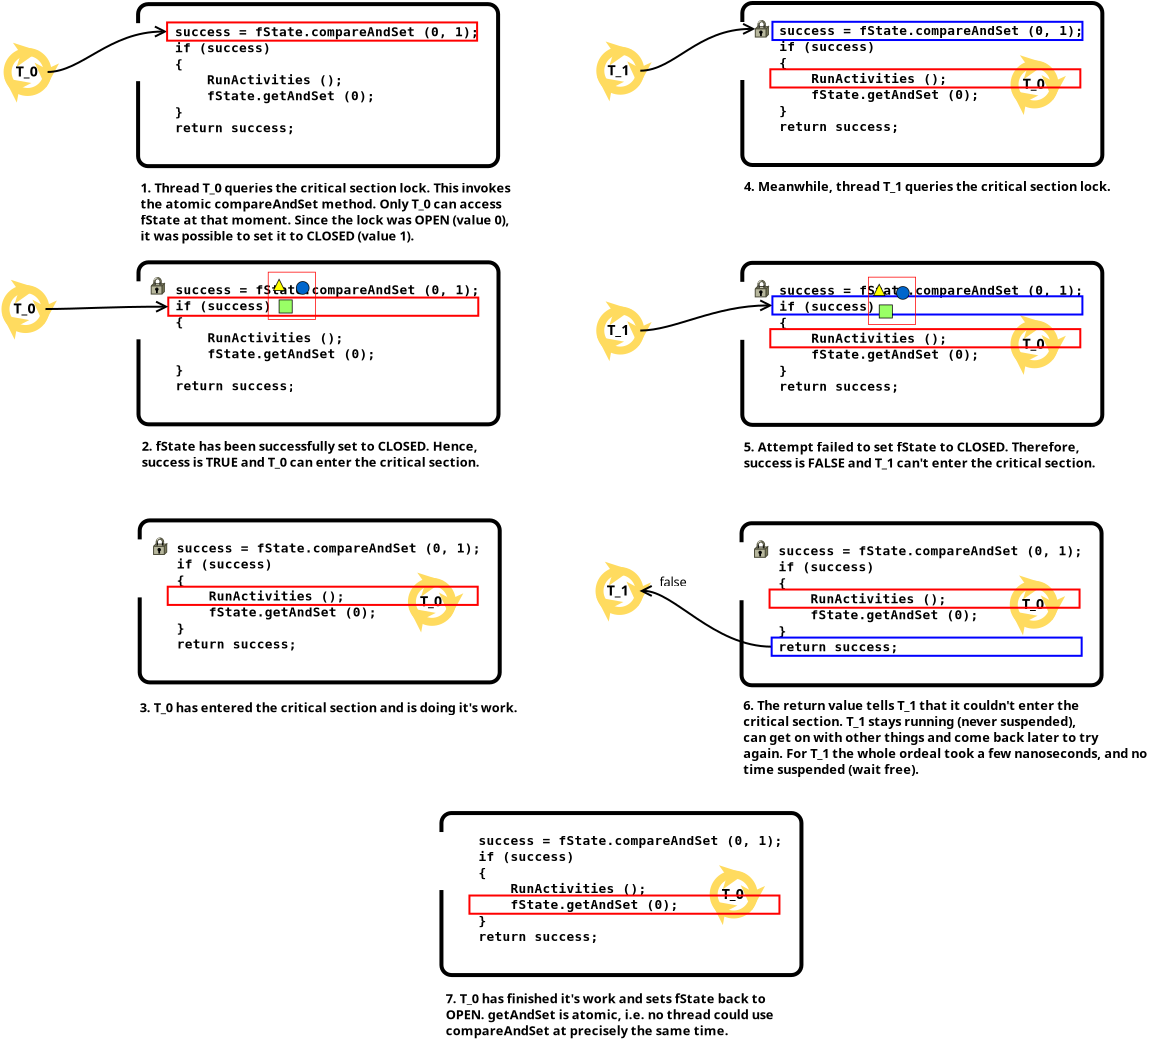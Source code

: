 <?xml version="1.0" encoding="UTF-8"?>
<dia:diagram xmlns:dia="http://www.lysator.liu.se/~alla/dia/">
  <dia:layer name="objects" visible="true" active="true">
    <dia:object type="Standard - Box" version="0" id="O0">
      <dia:attribute name="obj_pos">
        <dia:point val="7.956,-8.749"/>
      </dia:attribute>
      <dia:attribute name="obj_bb">
        <dia:rectangle val="7.856,-8.849;26.056,-0.549"/>
      </dia:attribute>
      <dia:attribute name="elem_corner">
        <dia:point val="7.956,-8.749"/>
      </dia:attribute>
      <dia:attribute name="elem_width">
        <dia:real val="18.0"/>
      </dia:attribute>
      <dia:attribute name="elem_height">
        <dia:real val="8.1"/>
      </dia:attribute>
      <dia:attribute name="border_width">
        <dia:real val="0.2"/>
      </dia:attribute>
      <dia:attribute name="show_background">
        <dia:boolean val="true"/>
      </dia:attribute>
      <dia:attribute name="corner_radius">
        <dia:real val="0.5"/>
      </dia:attribute>
    </dia:object>
    <dia:object type="Standard - Box" version="0" id="O1">
      <dia:attribute name="obj_pos">
        <dia:point val="6.756,-7.749"/>
      </dia:attribute>
      <dia:attribute name="obj_bb">
        <dia:rectangle val="6.706,-7.799;9.206,-4.899"/>
      </dia:attribute>
      <dia:attribute name="elem_corner">
        <dia:point val="6.756,-7.749"/>
      </dia:attribute>
      <dia:attribute name="elem_width">
        <dia:real val="2.4"/>
      </dia:attribute>
      <dia:attribute name="elem_height">
        <dia:real val="2.8"/>
      </dia:attribute>
      <dia:attribute name="border_width">
        <dia:real val="0.1"/>
      </dia:attribute>
      <dia:attribute name="border_color">
        <dia:color val="#ffffff"/>
      </dia:attribute>
      <dia:attribute name="show_background">
        <dia:boolean val="true"/>
      </dia:attribute>
    </dia:object>
    <dia:object type="Standard - Text" version="1" id="O2">
      <dia:attribute name="obj_pos">
        <dia:point val="9.806,-7.149"/>
      </dia:attribute>
      <dia:attribute name="obj_bb">
        <dia:rectangle val="9.806,-7.744;24.436,-2.196"/>
      </dia:attribute>
      <dia:attribute name="text">
        <dia:composite type="text">
          <dia:attribute name="string">
            <dia:string>#success = fState.compareAndSet (0, 1);
if (success)
{
    RunActivities ();
    fState.getAndSet (0);
}
return success;#</dia:string>
          </dia:attribute>
          <dia:attribute name="font">
            <dia:font family="monospace" style="80" name="Courier-Bold"/>
          </dia:attribute>
          <dia:attribute name="height">
            <dia:real val="0.8"/>
          </dia:attribute>
          <dia:attribute name="pos">
            <dia:point val="9.806,-7.149"/>
          </dia:attribute>
          <dia:attribute name="color">
            <dia:color val="#000000"/>
          </dia:attribute>
          <dia:attribute name="alignment">
            <dia:enum val="0"/>
          </dia:attribute>
        </dia:composite>
      </dia:attribute>
      <dia:attribute name="valign">
        <dia:enum val="3"/>
      </dia:attribute>
    </dia:object>
    <dia:group>
      <dia:group>
        <dia:object type="Standard - Ellipse" version="0" id="O3">
          <dia:attribute name="obj_pos">
            <dia:point val="31.066,-6.421"/>
          </dia:attribute>
          <dia:attribute name="obj_bb">
            <dia:rectangle val="30.866,-6.621;33.266,-4.221"/>
          </dia:attribute>
          <dia:attribute name="elem_corner">
            <dia:point val="31.066,-6.421"/>
          </dia:attribute>
          <dia:attribute name="elem_width">
            <dia:real val="2"/>
          </dia:attribute>
          <dia:attribute name="elem_height">
            <dia:real val="2"/>
          </dia:attribute>
          <dia:attribute name="border_width">
            <dia:real val="0.4"/>
          </dia:attribute>
          <dia:attribute name="border_color">
            <dia:color val="#ffdb5f"/>
          </dia:attribute>
          <dia:attribute name="aspect">
            <dia:enum val="2"/>
          </dia:attribute>
        </dia:object>
        <dia:object type="Standard - Line" version="0" id="O4">
          <dia:attribute name="obj_pos">
            <dia:point val="31.859,-4.404"/>
          </dia:attribute>
          <dia:attribute name="obj_bb">
            <dia:rectangle val="30.822,-5.181;32.168,-3.955"/>
          </dia:attribute>
          <dia:attribute name="conn_endpoints">
            <dia:point val="31.859,-4.404"/>
            <dia:point val="30.911,-5.111"/>
          </dia:attribute>
          <dia:attribute name="numcp">
            <dia:int val="1"/>
          </dia:attribute>
          <dia:attribute name="line_color">
            <dia:color val="#ffdb5f"/>
          </dia:attribute>
          <dia:attribute name="end_arrow">
            <dia:enum val="22"/>
          </dia:attribute>
          <dia:attribute name="end_arrow_length">
            <dia:real val="1.0"/>
          </dia:attribute>
          <dia:attribute name="end_arrow_width">
            <dia:real val="1.0"/>
          </dia:attribute>
        </dia:object>
        <dia:object type="Standard - Line" version="0" id="O5">
          <dia:attribute name="obj_pos">
            <dia:point val="33.022,-5.766"/>
          </dia:attribute>
          <dia:attribute name="obj_bb">
            <dia:rectangle val="32.41,-5.818;33.633,-4.536"/>
          </dia:attribute>
          <dia:attribute name="conn_endpoints">
            <dia:point val="33.022,-5.766"/>
            <dia:point val="32.984,-4.647"/>
          </dia:attribute>
          <dia:attribute name="numcp">
            <dia:int val="1"/>
          </dia:attribute>
          <dia:attribute name="line_color">
            <dia:color val="#ffdb5f"/>
          </dia:attribute>
          <dia:attribute name="end_arrow">
            <dia:enum val="22"/>
          </dia:attribute>
          <dia:attribute name="end_arrow_length">
            <dia:real val="1.0"/>
          </dia:attribute>
          <dia:attribute name="end_arrow_width">
            <dia:real val="1.0"/>
          </dia:attribute>
        </dia:object>
        <dia:object type="Standard - Line" version="0" id="O6">
          <dia:attribute name="obj_pos">
            <dia:point val="31.747,-6.328"/>
          </dia:attribute>
          <dia:attribute name="obj_bb">
            <dia:rectangle val="31.442,-6.9;32.745,-5.691"/>
          </dia:attribute>
          <dia:attribute name="conn_endpoints">
            <dia:point val="31.747,-6.328"/>
            <dia:point val="32.634,-6.466"/>
          </dia:attribute>
          <dia:attribute name="numcp">
            <dia:int val="1"/>
          </dia:attribute>
          <dia:attribute name="line_color">
            <dia:color val="#ffdb5f"/>
          </dia:attribute>
          <dia:attribute name="end_arrow">
            <dia:enum val="22"/>
          </dia:attribute>
          <dia:attribute name="end_arrow_length">
            <dia:real val="1.0"/>
          </dia:attribute>
          <dia:attribute name="end_arrow_width">
            <dia:real val="1.0"/>
          </dia:attribute>
        </dia:object>
      </dia:group>
      <dia:object type="Standard - Text" version="1" id="O7">
        <dia:attribute name="obj_pos">
          <dia:point val="31.422,-5.195"/>
        </dia:attribute>
        <dia:attribute name="obj_bb">
          <dia:rectangle val="31.422,-5.85;32.747,-5.028"/>
        </dia:attribute>
        <dia:attribute name="text">
          <dia:composite type="text">
            <dia:attribute name="string">
              <dia:string>#T_1#</dia:string>
            </dia:attribute>
            <dia:attribute name="font">
              <dia:font family="sans" style="80" name="Helvetica-Bold"/>
            </dia:attribute>
            <dia:attribute name="height">
              <dia:real val="0.882"/>
            </dia:attribute>
            <dia:attribute name="pos">
              <dia:point val="31.422,-5.195"/>
            </dia:attribute>
            <dia:attribute name="color">
              <dia:color val="#000000"/>
            </dia:attribute>
            <dia:attribute name="alignment">
              <dia:enum val="0"/>
            </dia:attribute>
          </dia:composite>
        </dia:attribute>
        <dia:attribute name="valign">
          <dia:enum val="3"/>
        </dia:attribute>
      </dia:object>
    </dia:group>
    <dia:group>
      <dia:group>
        <dia:object type="Standard - Ellipse" version="0" id="O8">
          <dia:attribute name="obj_pos">
            <dia:point val="1.431,-6.358"/>
          </dia:attribute>
          <dia:attribute name="obj_bb">
            <dia:rectangle val="1.231,-6.558;3.631,-4.158"/>
          </dia:attribute>
          <dia:attribute name="elem_corner">
            <dia:point val="1.431,-6.358"/>
          </dia:attribute>
          <dia:attribute name="elem_width">
            <dia:real val="2"/>
          </dia:attribute>
          <dia:attribute name="elem_height">
            <dia:real val="2"/>
          </dia:attribute>
          <dia:attribute name="border_width">
            <dia:real val="0.4"/>
          </dia:attribute>
          <dia:attribute name="border_color">
            <dia:color val="#ffdb5f"/>
          </dia:attribute>
          <dia:attribute name="aspect">
            <dia:enum val="2"/>
          </dia:attribute>
        </dia:object>
        <dia:object type="Standard - Line" version="0" id="O9">
          <dia:attribute name="obj_pos">
            <dia:point val="2.224,-4.341"/>
          </dia:attribute>
          <dia:attribute name="obj_bb">
            <dia:rectangle val="1.187,-5.118;2.533,-3.893"/>
          </dia:attribute>
          <dia:attribute name="conn_endpoints">
            <dia:point val="2.224,-4.341"/>
            <dia:point val="1.276,-5.048"/>
          </dia:attribute>
          <dia:attribute name="numcp">
            <dia:int val="1"/>
          </dia:attribute>
          <dia:attribute name="line_color">
            <dia:color val="#ffdb5f"/>
          </dia:attribute>
          <dia:attribute name="end_arrow">
            <dia:enum val="22"/>
          </dia:attribute>
          <dia:attribute name="end_arrow_length">
            <dia:real val="1.0"/>
          </dia:attribute>
          <dia:attribute name="end_arrow_width">
            <dia:real val="1.0"/>
          </dia:attribute>
        </dia:object>
        <dia:object type="Standard - Line" version="0" id="O10">
          <dia:attribute name="obj_pos">
            <dia:point val="3.387,-5.703"/>
          </dia:attribute>
          <dia:attribute name="obj_bb">
            <dia:rectangle val="2.775,-5.755;3.998,-4.473"/>
          </dia:attribute>
          <dia:attribute name="conn_endpoints">
            <dia:point val="3.387,-5.703"/>
            <dia:point val="3.349,-4.584"/>
          </dia:attribute>
          <dia:attribute name="numcp">
            <dia:int val="1"/>
          </dia:attribute>
          <dia:attribute name="line_color">
            <dia:color val="#ffdb5f"/>
          </dia:attribute>
          <dia:attribute name="end_arrow">
            <dia:enum val="22"/>
          </dia:attribute>
          <dia:attribute name="end_arrow_length">
            <dia:real val="1.0"/>
          </dia:attribute>
          <dia:attribute name="end_arrow_width">
            <dia:real val="1.0"/>
          </dia:attribute>
        </dia:object>
        <dia:object type="Standard - Line" version="0" id="O11">
          <dia:attribute name="obj_pos">
            <dia:point val="2.112,-6.266"/>
          </dia:attribute>
          <dia:attribute name="obj_bb">
            <dia:rectangle val="1.807,-6.837;3.11,-5.628"/>
          </dia:attribute>
          <dia:attribute name="conn_endpoints">
            <dia:point val="2.112,-6.266"/>
            <dia:point val="2.999,-6.403"/>
          </dia:attribute>
          <dia:attribute name="numcp">
            <dia:int val="1"/>
          </dia:attribute>
          <dia:attribute name="line_color">
            <dia:color val="#ffdb5f"/>
          </dia:attribute>
          <dia:attribute name="end_arrow">
            <dia:enum val="22"/>
          </dia:attribute>
          <dia:attribute name="end_arrow_length">
            <dia:real val="1.0"/>
          </dia:attribute>
          <dia:attribute name="end_arrow_width">
            <dia:real val="1.0"/>
          </dia:attribute>
        </dia:object>
      </dia:group>
      <dia:object type="Standard - Text" version="1" id="O12">
        <dia:attribute name="obj_pos">
          <dia:point val="1.837,-5.138"/>
        </dia:attribute>
        <dia:attribute name="obj_bb">
          <dia:rectangle val="1.837,-5.793;3.162,-4.97"/>
        </dia:attribute>
        <dia:attribute name="text">
          <dia:composite type="text">
            <dia:attribute name="string">
              <dia:string>#T_0#</dia:string>
            </dia:attribute>
            <dia:attribute name="font">
              <dia:font family="sans" style="80" name="Helvetica-Bold"/>
            </dia:attribute>
            <dia:attribute name="height">
              <dia:real val="0.882"/>
            </dia:attribute>
            <dia:attribute name="pos">
              <dia:point val="1.837,-5.138"/>
            </dia:attribute>
            <dia:attribute name="color">
              <dia:color val="#000000"/>
            </dia:attribute>
            <dia:attribute name="alignment">
              <dia:enum val="0"/>
            </dia:attribute>
          </dia:composite>
        </dia:attribute>
        <dia:attribute name="valign">
          <dia:enum val="3"/>
        </dia:attribute>
      </dia:object>
    </dia:group>
    <dia:object type="Standard - BezierLine" version="0" id="O13">
      <dia:attribute name="obj_pos">
        <dia:point val="3.431,-5.358"/>
      </dia:attribute>
      <dia:attribute name="obj_bb">
        <dia:rectangle val="3.381,-7.71;9.406,-5.308"/>
      </dia:attribute>
      <dia:attribute name="bez_points">
        <dia:point val="3.431,-5.358"/>
        <dia:point val="5.137,-5.363"/>
        <dia:point val="6.506,-7.379"/>
        <dia:point val="9.406,-7.379"/>
      </dia:attribute>
      <dia:attribute name="corner_types">
        <dia:enum val="0"/>
        <dia:enum val="0"/>
      </dia:attribute>
      <dia:attribute name="end_arrow">
        <dia:enum val="1"/>
      </dia:attribute>
      <dia:attribute name="end_arrow_length">
        <dia:real val="0.5"/>
      </dia:attribute>
      <dia:attribute name="end_arrow_width">
        <dia:real val="0.5"/>
      </dia:attribute>
      <dia:connections>
        <dia:connection handle="0" to="O8" connection="4"/>
        <dia:connection handle="3" to="O14" connection="3"/>
      </dia:connections>
    </dia:object>
    <dia:object type="Standard - Box" version="0" id="O14">
      <dia:attribute name="obj_pos">
        <dia:point val="9.406,-7.835"/>
      </dia:attribute>
      <dia:attribute name="obj_bb">
        <dia:rectangle val="9.356,-7.885;24.956,-6.874"/>
      </dia:attribute>
      <dia:attribute name="elem_corner">
        <dia:point val="9.406,-7.835"/>
      </dia:attribute>
      <dia:attribute name="elem_width">
        <dia:real val="15.5"/>
      </dia:attribute>
      <dia:attribute name="elem_height">
        <dia:real val="0.911"/>
      </dia:attribute>
      <dia:attribute name="border_width">
        <dia:real val="0.1"/>
      </dia:attribute>
      <dia:attribute name="border_color">
        <dia:color val="#ff0000"/>
      </dia:attribute>
      <dia:attribute name="show_background">
        <dia:boolean val="false"/>
      </dia:attribute>
    </dia:object>
    <dia:object type="Standard - Box" version="0" id="O15">
      <dia:attribute name="obj_pos">
        <dia:point val="7.976,4.159"/>
      </dia:attribute>
      <dia:attribute name="obj_bb">
        <dia:rectangle val="7.876,4.059;26.076,12.359"/>
      </dia:attribute>
      <dia:attribute name="elem_corner">
        <dia:point val="7.976,4.159"/>
      </dia:attribute>
      <dia:attribute name="elem_width">
        <dia:real val="18.0"/>
      </dia:attribute>
      <dia:attribute name="elem_height">
        <dia:real val="8.1"/>
      </dia:attribute>
      <dia:attribute name="border_width">
        <dia:real val="0.2"/>
      </dia:attribute>
      <dia:attribute name="show_background">
        <dia:boolean val="true"/>
      </dia:attribute>
      <dia:attribute name="corner_radius">
        <dia:real val="0.5"/>
      </dia:attribute>
    </dia:object>
    <dia:object type="Standard - Box" version="0" id="O16">
      <dia:attribute name="obj_pos">
        <dia:point val="6.776,5.159"/>
      </dia:attribute>
      <dia:attribute name="obj_bb">
        <dia:rectangle val="6.726,5.109;9.226,8.009"/>
      </dia:attribute>
      <dia:attribute name="elem_corner">
        <dia:point val="6.776,5.159"/>
      </dia:attribute>
      <dia:attribute name="elem_width">
        <dia:real val="2.4"/>
      </dia:attribute>
      <dia:attribute name="elem_height">
        <dia:real val="2.8"/>
      </dia:attribute>
      <dia:attribute name="border_width">
        <dia:real val="0.1"/>
      </dia:attribute>
      <dia:attribute name="border_color">
        <dia:color val="#ffffff"/>
      </dia:attribute>
      <dia:attribute name="show_background">
        <dia:boolean val="true"/>
      </dia:attribute>
    </dia:object>
    <dia:object type="Standard - Text" version="1" id="O17">
      <dia:attribute name="obj_pos">
        <dia:point val="9.826,5.759"/>
      </dia:attribute>
      <dia:attribute name="obj_bb">
        <dia:rectangle val="9.826,5.164;24.456,10.711"/>
      </dia:attribute>
      <dia:attribute name="text">
        <dia:composite type="text">
          <dia:attribute name="string">
            <dia:string>#success = fState.compareAndSet (0, 1);
if (success)
{
    RunActivities ();
    fState.getAndSet (0);
}
return success;#</dia:string>
          </dia:attribute>
          <dia:attribute name="font">
            <dia:font family="monospace" style="80" name="Courier-Bold"/>
          </dia:attribute>
          <dia:attribute name="height">
            <dia:real val="0.8"/>
          </dia:attribute>
          <dia:attribute name="pos">
            <dia:point val="9.826,5.759"/>
          </dia:attribute>
          <dia:attribute name="color">
            <dia:color val="#000000"/>
          </dia:attribute>
          <dia:attribute name="alignment">
            <dia:enum val="0"/>
          </dia:attribute>
        </dia:composite>
      </dia:attribute>
      <dia:attribute name="valign">
        <dia:enum val="3"/>
      </dia:attribute>
    </dia:object>
    <dia:object type="Standard - Box" version="0" id="O18">
      <dia:attribute name="obj_pos">
        <dia:point val="9.465,5.921"/>
      </dia:attribute>
      <dia:attribute name="obj_bb">
        <dia:rectangle val="9.415,5.871;25.015,6.882"/>
      </dia:attribute>
      <dia:attribute name="elem_corner">
        <dia:point val="9.465,5.921"/>
      </dia:attribute>
      <dia:attribute name="elem_width">
        <dia:real val="15.5"/>
      </dia:attribute>
      <dia:attribute name="elem_height">
        <dia:real val="0.911"/>
      </dia:attribute>
      <dia:attribute name="border_width">
        <dia:real val="0.1"/>
      </dia:attribute>
      <dia:attribute name="border_color">
        <dia:color val="#ff0000"/>
      </dia:attribute>
      <dia:attribute name="show_background">
        <dia:boolean val="false"/>
      </dia:attribute>
    </dia:object>
    <dia:object type="Standard - Box" version="0" id="O19">
      <dia:attribute name="obj_pos">
        <dia:point val="8.037,17.063"/>
      </dia:attribute>
      <dia:attribute name="obj_bb">
        <dia:rectangle val="7.937,16.963;26.137,25.263"/>
      </dia:attribute>
      <dia:attribute name="elem_corner">
        <dia:point val="8.037,17.063"/>
      </dia:attribute>
      <dia:attribute name="elem_width">
        <dia:real val="18.0"/>
      </dia:attribute>
      <dia:attribute name="elem_height">
        <dia:real val="8.1"/>
      </dia:attribute>
      <dia:attribute name="border_width">
        <dia:real val="0.2"/>
      </dia:attribute>
      <dia:attribute name="show_background">
        <dia:boolean val="true"/>
      </dia:attribute>
      <dia:attribute name="corner_radius">
        <dia:real val="0.5"/>
      </dia:attribute>
    </dia:object>
    <dia:object type="Standard - Box" version="0" id="O20">
      <dia:attribute name="obj_pos">
        <dia:point val="6.837,18.063"/>
      </dia:attribute>
      <dia:attribute name="obj_bb">
        <dia:rectangle val="6.787,18.013;9.287,20.913"/>
      </dia:attribute>
      <dia:attribute name="elem_corner">
        <dia:point val="6.837,18.063"/>
      </dia:attribute>
      <dia:attribute name="elem_width">
        <dia:real val="2.4"/>
      </dia:attribute>
      <dia:attribute name="elem_height">
        <dia:real val="2.8"/>
      </dia:attribute>
      <dia:attribute name="border_width">
        <dia:real val="0.1"/>
      </dia:attribute>
      <dia:attribute name="border_color">
        <dia:color val="#ffffff"/>
      </dia:attribute>
      <dia:attribute name="show_background">
        <dia:boolean val="true"/>
      </dia:attribute>
    </dia:object>
    <dia:object type="Standard - Text" version="1" id="O21">
      <dia:attribute name="obj_pos">
        <dia:point val="9.887,18.663"/>
      </dia:attribute>
      <dia:attribute name="obj_bb">
        <dia:rectangle val="9.887,18.068;24.517,23.616"/>
      </dia:attribute>
      <dia:attribute name="text">
        <dia:composite type="text">
          <dia:attribute name="string">
            <dia:string>#success = fState.compareAndSet (0, 1);
if (success)
{
    RunActivities ();
    fState.getAndSet (0);
}
return success;#</dia:string>
          </dia:attribute>
          <dia:attribute name="font">
            <dia:font family="monospace" style="80" name="Courier-Bold"/>
          </dia:attribute>
          <dia:attribute name="height">
            <dia:real val="0.8"/>
          </dia:attribute>
          <dia:attribute name="pos">
            <dia:point val="9.887,18.663"/>
          </dia:attribute>
          <dia:attribute name="color">
            <dia:color val="#000000"/>
          </dia:attribute>
          <dia:attribute name="alignment">
            <dia:enum val="0"/>
          </dia:attribute>
        </dia:composite>
      </dia:attribute>
      <dia:attribute name="valign">
        <dia:enum val="3"/>
      </dia:attribute>
    </dia:object>
    <dia:group>
      <dia:group>
        <dia:object type="Standard - Ellipse" version="0" id="O22">
          <dia:attribute name="obj_pos">
            <dia:point val="21.647,20.136"/>
          </dia:attribute>
          <dia:attribute name="obj_bb">
            <dia:rectangle val="21.447,19.936;23.847,22.336"/>
          </dia:attribute>
          <dia:attribute name="elem_corner">
            <dia:point val="21.647,20.136"/>
          </dia:attribute>
          <dia:attribute name="elem_width">
            <dia:real val="2"/>
          </dia:attribute>
          <dia:attribute name="elem_height">
            <dia:real val="2"/>
          </dia:attribute>
          <dia:attribute name="border_width">
            <dia:real val="0.4"/>
          </dia:attribute>
          <dia:attribute name="border_color">
            <dia:color val="#ffdb5f"/>
          </dia:attribute>
          <dia:attribute name="aspect">
            <dia:enum val="2"/>
          </dia:attribute>
        </dia:object>
        <dia:object type="Standard - Line" version="0" id="O23">
          <dia:attribute name="obj_pos">
            <dia:point val="22.441,22.153"/>
          </dia:attribute>
          <dia:attribute name="obj_bb">
            <dia:rectangle val="21.403,21.376;22.75,22.601"/>
          </dia:attribute>
          <dia:attribute name="conn_endpoints">
            <dia:point val="22.441,22.153"/>
            <dia:point val="21.493,21.446"/>
          </dia:attribute>
          <dia:attribute name="numcp">
            <dia:int val="1"/>
          </dia:attribute>
          <dia:attribute name="line_color">
            <dia:color val="#ffdb5f"/>
          </dia:attribute>
          <dia:attribute name="end_arrow">
            <dia:enum val="22"/>
          </dia:attribute>
          <dia:attribute name="end_arrow_length">
            <dia:real val="1.0"/>
          </dia:attribute>
          <dia:attribute name="end_arrow_width">
            <dia:real val="1.0"/>
          </dia:attribute>
        </dia:object>
        <dia:object type="Standard - Line" version="0" id="O24">
          <dia:attribute name="obj_pos">
            <dia:point val="23.603,20.791"/>
          </dia:attribute>
          <dia:attribute name="obj_bb">
            <dia:rectangle val="22.991,20.739;24.214,22.021"/>
          </dia:attribute>
          <dia:attribute name="conn_endpoints">
            <dia:point val="23.603,20.791"/>
            <dia:point val="23.566,21.91"/>
          </dia:attribute>
          <dia:attribute name="numcp">
            <dia:int val="1"/>
          </dia:attribute>
          <dia:attribute name="line_color">
            <dia:color val="#ffdb5f"/>
          </dia:attribute>
          <dia:attribute name="end_arrow">
            <dia:enum val="22"/>
          </dia:attribute>
          <dia:attribute name="end_arrow_length">
            <dia:real val="1.0"/>
          </dia:attribute>
          <dia:attribute name="end_arrow_width">
            <dia:real val="1.0"/>
          </dia:attribute>
        </dia:object>
        <dia:object type="Standard - Line" version="0" id="O25">
          <dia:attribute name="obj_pos">
            <dia:point val="22.328,20.228"/>
          </dia:attribute>
          <dia:attribute name="obj_bb">
            <dia:rectangle val="22.023,19.656;23.326,20.866"/>
          </dia:attribute>
          <dia:attribute name="conn_endpoints">
            <dia:point val="22.328,20.228"/>
            <dia:point val="23.216,20.091"/>
          </dia:attribute>
          <dia:attribute name="numcp">
            <dia:int val="1"/>
          </dia:attribute>
          <dia:attribute name="line_color">
            <dia:color val="#ffdb5f"/>
          </dia:attribute>
          <dia:attribute name="end_arrow">
            <dia:enum val="22"/>
          </dia:attribute>
          <dia:attribute name="end_arrow_length">
            <dia:real val="1.0"/>
          </dia:attribute>
          <dia:attribute name="end_arrow_width">
            <dia:real val="1.0"/>
          </dia:attribute>
        </dia:object>
      </dia:group>
      <dia:object type="Standard - Text" version="1" id="O26">
        <dia:attribute name="obj_pos">
          <dia:point val="22.053,21.356"/>
        </dia:attribute>
        <dia:attribute name="obj_bb">
          <dia:rectangle val="22.053,20.701;23.378,21.523"/>
        </dia:attribute>
        <dia:attribute name="text">
          <dia:composite type="text">
            <dia:attribute name="string">
              <dia:string>#T_0#</dia:string>
            </dia:attribute>
            <dia:attribute name="font">
              <dia:font family="sans" style="80" name="Helvetica-Bold"/>
            </dia:attribute>
            <dia:attribute name="height">
              <dia:real val="0.882"/>
            </dia:attribute>
            <dia:attribute name="pos">
              <dia:point val="22.053,21.356"/>
            </dia:attribute>
            <dia:attribute name="color">
              <dia:color val="#000000"/>
            </dia:attribute>
            <dia:attribute name="alignment">
              <dia:enum val="0"/>
            </dia:attribute>
          </dia:composite>
        </dia:attribute>
        <dia:attribute name="valign">
          <dia:enum val="3"/>
        </dia:attribute>
      </dia:object>
    </dia:group>
    <dia:object type="Standard - Box" version="0" id="O27">
      <dia:attribute name="obj_pos">
        <dia:point val="9.437,20.378"/>
      </dia:attribute>
      <dia:attribute name="obj_bb">
        <dia:rectangle val="9.387,20.328;24.987,21.338"/>
      </dia:attribute>
      <dia:attribute name="elem_corner">
        <dia:point val="9.437,20.378"/>
      </dia:attribute>
      <dia:attribute name="elem_width">
        <dia:real val="15.5"/>
      </dia:attribute>
      <dia:attribute name="elem_height">
        <dia:real val="0.911"/>
      </dia:attribute>
      <dia:attribute name="border_width">
        <dia:real val="0.1"/>
      </dia:attribute>
      <dia:attribute name="border_color">
        <dia:color val="#ff0000"/>
      </dia:attribute>
      <dia:attribute name="show_background">
        <dia:boolean val="false"/>
      </dia:attribute>
    </dia:object>
    <dia:object type="Cisco - Lock" version="1" id="O28">
      <dia:attribute name="obj_pos">
        <dia:point val="8.73,17.942"/>
      </dia:attribute>
      <dia:attribute name="obj_bb">
        <dia:rectangle val="8.729,17.941;9.387,18.767"/>
      </dia:attribute>
      <dia:attribute name="meta">
        <dia:composite type="dict"/>
      </dia:attribute>
      <dia:attribute name="elem_corner">
        <dia:point val="8.73,17.942"/>
      </dia:attribute>
      <dia:attribute name="elem_width">
        <dia:real val="0.656"/>
      </dia:attribute>
      <dia:attribute name="elem_height">
        <dia:real val="0.824"/>
      </dia:attribute>
      <dia:attribute name="line_width">
        <dia:real val="0.1"/>
      </dia:attribute>
      <dia:attribute name="line_colour">
        <dia:color val="#000000"/>
      </dia:attribute>
      <dia:attribute name="fill_colour">
        <dia:color val="#ffffff"/>
      </dia:attribute>
      <dia:attribute name="show_background">
        <dia:boolean val="true"/>
      </dia:attribute>
      <dia:attribute name="line_style">
        <dia:enum val="0"/>
        <dia:real val="1"/>
      </dia:attribute>
      <dia:attribute name="flip_horizontal">
        <dia:boolean val="false"/>
      </dia:attribute>
      <dia:attribute name="flip_vertical">
        <dia:boolean val="false"/>
      </dia:attribute>
      <dia:attribute name="subscale">
        <dia:real val="1"/>
      </dia:attribute>
    </dia:object>
    <dia:object type="Cisco - Lock" version="1" id="O29">
      <dia:attribute name="obj_pos">
        <dia:point val="8.612,4.922"/>
      </dia:attribute>
      <dia:attribute name="obj_bb">
        <dia:rectangle val="8.611,4.921;9.268,5.747"/>
      </dia:attribute>
      <dia:attribute name="meta">
        <dia:composite type="dict"/>
      </dia:attribute>
      <dia:attribute name="elem_corner">
        <dia:point val="8.612,4.922"/>
      </dia:attribute>
      <dia:attribute name="elem_width">
        <dia:real val="0.656"/>
      </dia:attribute>
      <dia:attribute name="elem_height">
        <dia:real val="0.824"/>
      </dia:attribute>
      <dia:attribute name="line_width">
        <dia:real val="0.1"/>
      </dia:attribute>
      <dia:attribute name="line_colour">
        <dia:color val="#000000"/>
      </dia:attribute>
      <dia:attribute name="fill_colour">
        <dia:color val="#ffffff"/>
      </dia:attribute>
      <dia:attribute name="show_background">
        <dia:boolean val="true"/>
      </dia:attribute>
      <dia:attribute name="line_style">
        <dia:enum val="0"/>
        <dia:real val="1"/>
      </dia:attribute>
      <dia:attribute name="flip_horizontal">
        <dia:boolean val="false"/>
      </dia:attribute>
      <dia:attribute name="flip_vertical">
        <dia:boolean val="false"/>
      </dia:attribute>
      <dia:attribute name="subscale">
        <dia:real val="1"/>
      </dia:attribute>
    </dia:object>
    <dia:group>
      <dia:group>
        <dia:object type="Standard - Ellipse" version="0" id="O30">
          <dia:attribute name="obj_pos">
            <dia:point val="1.325,5.495"/>
          </dia:attribute>
          <dia:attribute name="obj_bb">
            <dia:rectangle val="1.125,5.295;3.525,7.695"/>
          </dia:attribute>
          <dia:attribute name="elem_corner">
            <dia:point val="1.325,5.495"/>
          </dia:attribute>
          <dia:attribute name="elem_width">
            <dia:real val="2"/>
          </dia:attribute>
          <dia:attribute name="elem_height">
            <dia:real val="2"/>
          </dia:attribute>
          <dia:attribute name="border_width">
            <dia:real val="0.4"/>
          </dia:attribute>
          <dia:attribute name="border_color">
            <dia:color val="#ffdb5f"/>
          </dia:attribute>
          <dia:attribute name="aspect">
            <dia:enum val="2"/>
          </dia:attribute>
        </dia:object>
        <dia:object type="Standard - Line" version="0" id="O31">
          <dia:attribute name="obj_pos">
            <dia:point val="2.119,7.512"/>
          </dia:attribute>
          <dia:attribute name="obj_bb">
            <dia:rectangle val="1.081,6.735;2.428,7.96"/>
          </dia:attribute>
          <dia:attribute name="conn_endpoints">
            <dia:point val="2.119,7.512"/>
            <dia:point val="1.171,6.805"/>
          </dia:attribute>
          <dia:attribute name="numcp">
            <dia:int val="1"/>
          </dia:attribute>
          <dia:attribute name="line_color">
            <dia:color val="#ffdb5f"/>
          </dia:attribute>
          <dia:attribute name="end_arrow">
            <dia:enum val="22"/>
          </dia:attribute>
          <dia:attribute name="end_arrow_length">
            <dia:real val="1.0"/>
          </dia:attribute>
          <dia:attribute name="end_arrow_width">
            <dia:real val="1.0"/>
          </dia:attribute>
        </dia:object>
        <dia:object type="Standard - Line" version="0" id="O32">
          <dia:attribute name="obj_pos">
            <dia:point val="3.281,6.15"/>
          </dia:attribute>
          <dia:attribute name="obj_bb">
            <dia:rectangle val="2.67,6.098;3.893,7.38"/>
          </dia:attribute>
          <dia:attribute name="conn_endpoints">
            <dia:point val="3.281,6.15"/>
            <dia:point val="3.244,7.269"/>
          </dia:attribute>
          <dia:attribute name="numcp">
            <dia:int val="1"/>
          </dia:attribute>
          <dia:attribute name="line_color">
            <dia:color val="#ffdb5f"/>
          </dia:attribute>
          <dia:attribute name="end_arrow">
            <dia:enum val="22"/>
          </dia:attribute>
          <dia:attribute name="end_arrow_length">
            <dia:real val="1.0"/>
          </dia:attribute>
          <dia:attribute name="end_arrow_width">
            <dia:real val="1.0"/>
          </dia:attribute>
        </dia:object>
        <dia:object type="Standard - Line" version="0" id="O33">
          <dia:attribute name="obj_pos">
            <dia:point val="2.006,5.587"/>
          </dia:attribute>
          <dia:attribute name="obj_bb">
            <dia:rectangle val="1.702,5.016;3.004,6.225"/>
          </dia:attribute>
          <dia:attribute name="conn_endpoints">
            <dia:point val="2.006,5.587"/>
            <dia:point val="2.894,5.45"/>
          </dia:attribute>
          <dia:attribute name="numcp">
            <dia:int val="1"/>
          </dia:attribute>
          <dia:attribute name="line_color">
            <dia:color val="#ffdb5f"/>
          </dia:attribute>
          <dia:attribute name="end_arrow">
            <dia:enum val="22"/>
          </dia:attribute>
          <dia:attribute name="end_arrow_length">
            <dia:real val="1.0"/>
          </dia:attribute>
          <dia:attribute name="end_arrow_width">
            <dia:real val="1.0"/>
          </dia:attribute>
        </dia:object>
      </dia:group>
      <dia:object type="Standard - Text" version="1" id="O34">
        <dia:attribute name="obj_pos">
          <dia:point val="1.731,6.715"/>
        </dia:attribute>
        <dia:attribute name="obj_bb">
          <dia:rectangle val="1.731,6.06;3.056,6.883"/>
        </dia:attribute>
        <dia:attribute name="text">
          <dia:composite type="text">
            <dia:attribute name="string">
              <dia:string>#T_0#</dia:string>
            </dia:attribute>
            <dia:attribute name="font">
              <dia:font family="sans" style="80" name="Helvetica-Bold"/>
            </dia:attribute>
            <dia:attribute name="height">
              <dia:real val="0.882"/>
            </dia:attribute>
            <dia:attribute name="pos">
              <dia:point val="1.731,6.715"/>
            </dia:attribute>
            <dia:attribute name="color">
              <dia:color val="#000000"/>
            </dia:attribute>
            <dia:attribute name="alignment">
              <dia:enum val="0"/>
            </dia:attribute>
          </dia:composite>
        </dia:attribute>
        <dia:attribute name="valign">
          <dia:enum val="3"/>
        </dia:attribute>
      </dia:object>
    </dia:group>
    <dia:object type="Standard - Box" version="0" id="O35">
      <dia:attribute name="obj_pos">
        <dia:point val="38.168,-8.807"/>
      </dia:attribute>
      <dia:attribute name="obj_bb">
        <dia:rectangle val="38.068,-8.907;56.268,-0.607"/>
      </dia:attribute>
      <dia:attribute name="elem_corner">
        <dia:point val="38.168,-8.807"/>
      </dia:attribute>
      <dia:attribute name="elem_width">
        <dia:real val="18.0"/>
      </dia:attribute>
      <dia:attribute name="elem_height">
        <dia:real val="8.1"/>
      </dia:attribute>
      <dia:attribute name="border_width">
        <dia:real val="0.2"/>
      </dia:attribute>
      <dia:attribute name="show_background">
        <dia:boolean val="true"/>
      </dia:attribute>
      <dia:attribute name="corner_radius">
        <dia:real val="0.5"/>
      </dia:attribute>
    </dia:object>
    <dia:object type="Standard - Box" version="0" id="O36">
      <dia:attribute name="obj_pos">
        <dia:point val="36.968,-7.807"/>
      </dia:attribute>
      <dia:attribute name="obj_bb">
        <dia:rectangle val="36.918,-7.857;39.418,-4.957"/>
      </dia:attribute>
      <dia:attribute name="elem_corner">
        <dia:point val="36.968,-7.807"/>
      </dia:attribute>
      <dia:attribute name="elem_width">
        <dia:real val="2.4"/>
      </dia:attribute>
      <dia:attribute name="elem_height">
        <dia:real val="2.8"/>
      </dia:attribute>
      <dia:attribute name="border_width">
        <dia:real val="0.1"/>
      </dia:attribute>
      <dia:attribute name="border_color">
        <dia:color val="#ffffff"/>
      </dia:attribute>
      <dia:attribute name="show_background">
        <dia:boolean val="true"/>
      </dia:attribute>
    </dia:object>
    <dia:object type="Standard - Text" version="1" id="O37">
      <dia:attribute name="obj_pos">
        <dia:point val="40.018,-7.207"/>
      </dia:attribute>
      <dia:attribute name="obj_bb">
        <dia:rectangle val="40.018,-7.802;54.648,-2.255"/>
      </dia:attribute>
      <dia:attribute name="text">
        <dia:composite type="text">
          <dia:attribute name="string">
            <dia:string>#success = fState.compareAndSet (0, 1);
if (success)
{
    RunActivities ();
    fState.getAndSet (0);
}
return success;#</dia:string>
          </dia:attribute>
          <dia:attribute name="font">
            <dia:font family="monospace" style="80" name="Courier-Bold"/>
          </dia:attribute>
          <dia:attribute name="height">
            <dia:real val="0.8"/>
          </dia:attribute>
          <dia:attribute name="pos">
            <dia:point val="40.018,-7.207"/>
          </dia:attribute>
          <dia:attribute name="color">
            <dia:color val="#000000"/>
          </dia:attribute>
          <dia:attribute name="alignment">
            <dia:enum val="0"/>
          </dia:attribute>
        </dia:composite>
      </dia:attribute>
      <dia:attribute name="valign">
        <dia:enum val="3"/>
      </dia:attribute>
    </dia:object>
    <dia:group>
      <dia:group>
        <dia:object type="Standard - Ellipse" version="0" id="O38">
          <dia:attribute name="obj_pos">
            <dia:point val="51.778,-5.735"/>
          </dia:attribute>
          <dia:attribute name="obj_bb">
            <dia:rectangle val="51.578,-5.935;53.978,-3.535"/>
          </dia:attribute>
          <dia:attribute name="elem_corner">
            <dia:point val="51.778,-5.735"/>
          </dia:attribute>
          <dia:attribute name="elem_width">
            <dia:real val="2"/>
          </dia:attribute>
          <dia:attribute name="elem_height">
            <dia:real val="2"/>
          </dia:attribute>
          <dia:attribute name="border_width">
            <dia:real val="0.4"/>
          </dia:attribute>
          <dia:attribute name="border_color">
            <dia:color val="#ffdb5f"/>
          </dia:attribute>
          <dia:attribute name="aspect">
            <dia:enum val="2"/>
          </dia:attribute>
        </dia:object>
        <dia:object type="Standard - Line" version="0" id="O39">
          <dia:attribute name="obj_pos">
            <dia:point val="52.572,-3.718"/>
          </dia:attribute>
          <dia:attribute name="obj_bb">
            <dia:rectangle val="51.534,-4.495;52.881,-3.269"/>
          </dia:attribute>
          <dia:attribute name="conn_endpoints">
            <dia:point val="52.572,-3.718"/>
            <dia:point val="51.624,-4.425"/>
          </dia:attribute>
          <dia:attribute name="numcp">
            <dia:int val="1"/>
          </dia:attribute>
          <dia:attribute name="line_color">
            <dia:color val="#ffdb5f"/>
          </dia:attribute>
          <dia:attribute name="end_arrow">
            <dia:enum val="22"/>
          </dia:attribute>
          <dia:attribute name="end_arrow_length">
            <dia:real val="1.0"/>
          </dia:attribute>
          <dia:attribute name="end_arrow_width">
            <dia:real val="1.0"/>
          </dia:attribute>
        </dia:object>
        <dia:object type="Standard - Line" version="0" id="O40">
          <dia:attribute name="obj_pos">
            <dia:point val="53.734,-5.08"/>
          </dia:attribute>
          <dia:attribute name="obj_bb">
            <dia:rectangle val="53.123,-5.132;54.345,-3.85"/>
          </dia:attribute>
          <dia:attribute name="conn_endpoints">
            <dia:point val="53.734,-5.08"/>
            <dia:point val="53.697,-3.961"/>
          </dia:attribute>
          <dia:attribute name="numcp">
            <dia:int val="1"/>
          </dia:attribute>
          <dia:attribute name="line_color">
            <dia:color val="#ffdb5f"/>
          </dia:attribute>
          <dia:attribute name="end_arrow">
            <dia:enum val="22"/>
          </dia:attribute>
          <dia:attribute name="end_arrow_length">
            <dia:real val="1.0"/>
          </dia:attribute>
          <dia:attribute name="end_arrow_width">
            <dia:real val="1.0"/>
          </dia:attribute>
        </dia:object>
        <dia:object type="Standard - Line" version="0" id="O41">
          <dia:attribute name="obj_pos">
            <dia:point val="52.459,-5.642"/>
          </dia:attribute>
          <dia:attribute name="obj_bb">
            <dia:rectangle val="52.154,-6.214;53.457,-5.005"/>
          </dia:attribute>
          <dia:attribute name="conn_endpoints">
            <dia:point val="52.459,-5.642"/>
            <dia:point val="53.347,-5.78"/>
          </dia:attribute>
          <dia:attribute name="numcp">
            <dia:int val="1"/>
          </dia:attribute>
          <dia:attribute name="line_color">
            <dia:color val="#ffdb5f"/>
          </dia:attribute>
          <dia:attribute name="end_arrow">
            <dia:enum val="22"/>
          </dia:attribute>
          <dia:attribute name="end_arrow_length">
            <dia:real val="1.0"/>
          </dia:attribute>
          <dia:attribute name="end_arrow_width">
            <dia:real val="1.0"/>
          </dia:attribute>
        </dia:object>
      </dia:group>
      <dia:object type="Standard - Text" version="1" id="O42">
        <dia:attribute name="obj_pos">
          <dia:point val="52.184,-4.515"/>
        </dia:attribute>
        <dia:attribute name="obj_bb">
          <dia:rectangle val="52.184,-5.17;53.509,-4.347"/>
        </dia:attribute>
        <dia:attribute name="text">
          <dia:composite type="text">
            <dia:attribute name="string">
              <dia:string>#T_0#</dia:string>
            </dia:attribute>
            <dia:attribute name="font">
              <dia:font family="sans" style="80" name="Helvetica-Bold"/>
            </dia:attribute>
            <dia:attribute name="height">
              <dia:real val="0.882"/>
            </dia:attribute>
            <dia:attribute name="pos">
              <dia:point val="52.184,-4.515"/>
            </dia:attribute>
            <dia:attribute name="color">
              <dia:color val="#000000"/>
            </dia:attribute>
            <dia:attribute name="alignment">
              <dia:enum val="0"/>
            </dia:attribute>
          </dia:composite>
        </dia:attribute>
        <dia:attribute name="valign">
          <dia:enum val="3"/>
        </dia:attribute>
      </dia:object>
    </dia:group>
    <dia:object type="Standard - Box" version="0" id="O43">
      <dia:attribute name="obj_pos">
        <dia:point val="39.568,-5.493"/>
      </dia:attribute>
      <dia:attribute name="obj_bb">
        <dia:rectangle val="39.518,-5.543;55.118,-4.532"/>
      </dia:attribute>
      <dia:attribute name="elem_corner">
        <dia:point val="39.568,-5.493"/>
      </dia:attribute>
      <dia:attribute name="elem_width">
        <dia:real val="15.5"/>
      </dia:attribute>
      <dia:attribute name="elem_height">
        <dia:real val="0.911"/>
      </dia:attribute>
      <dia:attribute name="border_width">
        <dia:real val="0.1"/>
      </dia:attribute>
      <dia:attribute name="border_color">
        <dia:color val="#ff0000"/>
      </dia:attribute>
      <dia:attribute name="show_background">
        <dia:boolean val="false"/>
      </dia:attribute>
    </dia:object>
    <dia:object type="Cisco - Lock" version="1" id="O44">
      <dia:attribute name="obj_pos">
        <dia:point val="38.816,-7.929"/>
      </dia:attribute>
      <dia:attribute name="obj_bb">
        <dia:rectangle val="38.814,-7.93;39.472,-7.104"/>
      </dia:attribute>
      <dia:attribute name="meta">
        <dia:composite type="dict"/>
      </dia:attribute>
      <dia:attribute name="elem_corner">
        <dia:point val="38.816,-7.929"/>
      </dia:attribute>
      <dia:attribute name="elem_width">
        <dia:real val="0.656"/>
      </dia:attribute>
      <dia:attribute name="elem_height">
        <dia:real val="0.824"/>
      </dia:attribute>
      <dia:attribute name="line_width">
        <dia:real val="0.1"/>
      </dia:attribute>
      <dia:attribute name="line_colour">
        <dia:color val="#000000"/>
      </dia:attribute>
      <dia:attribute name="fill_colour">
        <dia:color val="#ffffff"/>
      </dia:attribute>
      <dia:attribute name="show_background">
        <dia:boolean val="true"/>
      </dia:attribute>
      <dia:attribute name="line_style">
        <dia:enum val="0"/>
        <dia:real val="1"/>
      </dia:attribute>
      <dia:attribute name="flip_horizontal">
        <dia:boolean val="false"/>
      </dia:attribute>
      <dia:attribute name="flip_vertical">
        <dia:boolean val="false"/>
      </dia:attribute>
      <dia:attribute name="subscale">
        <dia:real val="1"/>
      </dia:attribute>
    </dia:object>
    <dia:object type="Standard - BezierLine" version="0" id="O45">
      <dia:attribute name="obj_pos">
        <dia:point val="33.066,-5.421"/>
      </dia:attribute>
      <dia:attribute name="obj_bb">
        <dia:rectangle val="33.016,-7.843;38.816,-5.371"/>
      </dia:attribute>
      <dia:attribute name="bez_points">
        <dia:point val="33.066,-5.421"/>
        <dia:point val="34.772,-5.426"/>
        <dia:point val="35.916,-7.512"/>
        <dia:point val="38.816,-7.512"/>
      </dia:attribute>
      <dia:attribute name="corner_types">
        <dia:enum val="0"/>
        <dia:enum val="0"/>
      </dia:attribute>
      <dia:attribute name="end_arrow">
        <dia:enum val="1"/>
      </dia:attribute>
      <dia:attribute name="end_arrow_length">
        <dia:real val="0.5"/>
      </dia:attribute>
      <dia:attribute name="end_arrow_width">
        <dia:real val="0.5"/>
      </dia:attribute>
      <dia:connections>
        <dia:connection handle="0" to="O3" connection="4"/>
        <dia:connection handle="3" to="O44" connection="6"/>
      </dia:connections>
    </dia:object>
    <dia:object type="Standard - Box" version="0" id="O46">
      <dia:attribute name="obj_pos">
        <dia:point val="39.673,-7.867"/>
      </dia:attribute>
      <dia:attribute name="obj_bb">
        <dia:rectangle val="39.623,-7.917;55.223,-6.907"/>
      </dia:attribute>
      <dia:attribute name="elem_corner">
        <dia:point val="39.673,-7.867"/>
      </dia:attribute>
      <dia:attribute name="elem_width">
        <dia:real val="15.5"/>
      </dia:attribute>
      <dia:attribute name="elem_height">
        <dia:real val="0.911"/>
      </dia:attribute>
      <dia:attribute name="border_width">
        <dia:real val="0.1"/>
      </dia:attribute>
      <dia:attribute name="border_color">
        <dia:color val="#0000ff"/>
      </dia:attribute>
      <dia:attribute name="show_background">
        <dia:boolean val="false"/>
      </dia:attribute>
    </dia:object>
    <dia:object type="Standard - BezierLine" version="0" id="O47">
      <dia:attribute name="obj_pos">
        <dia:point val="3.325,6.495"/>
      </dia:attribute>
      <dia:attribute name="obj_bb">
        <dia:rectangle val="3.275,6.046;9.465,6.708"/>
      </dia:attribute>
      <dia:attribute name="bez_points">
        <dia:point val="3.325,6.495"/>
        <dia:point val="5.031,6.49"/>
        <dia:point val="6.565,6.377"/>
        <dia:point val="9.465,6.377"/>
      </dia:attribute>
      <dia:attribute name="corner_types">
        <dia:enum val="0"/>
        <dia:enum val="0"/>
      </dia:attribute>
      <dia:attribute name="end_arrow">
        <dia:enum val="1"/>
      </dia:attribute>
      <dia:attribute name="end_arrow_length">
        <dia:real val="0.5"/>
      </dia:attribute>
      <dia:attribute name="end_arrow_width">
        <dia:real val="0.5"/>
      </dia:attribute>
      <dia:connections>
        <dia:connection handle="0" to="O30" connection="4"/>
        <dia:connection handle="3" to="O18" connection="3"/>
      </dia:connections>
    </dia:object>
    <dia:object type="Standard - Image" version="0" id="O48">
      <dia:attribute name="obj_pos">
        <dia:point val="14.443,4.632"/>
      </dia:attribute>
      <dia:attribute name="obj_bb">
        <dia:rectangle val="14.393,4.582;16.893,7.082"/>
      </dia:attribute>
      <dia:attribute name="elem_corner">
        <dia:point val="14.443,4.632"/>
      </dia:attribute>
      <dia:attribute name="elem_width">
        <dia:real val="2.4"/>
      </dia:attribute>
      <dia:attribute name="elem_height">
        <dia:real val="2.4"/>
      </dia:attribute>
      <dia:attribute name="draw_border">
        <dia:boolean val="false"/>
      </dia:attribute>
      <dia:attribute name="keep_aspect">
        <dia:boolean val="true"/>
      </dia:attribute>
      <dia:attribute name="file">
        <dia:string>#dialog-ok-apply.png#</dia:string>
      </dia:attribute>
    </dia:object>
    <dia:group>
      <dia:group>
        <dia:object type="Standard - Ellipse" version="0" id="O49">
          <dia:attribute name="obj_pos">
            <dia:point val="31.064,6.571"/>
          </dia:attribute>
          <dia:attribute name="obj_bb">
            <dia:rectangle val="30.864,6.371;33.264,8.771"/>
          </dia:attribute>
          <dia:attribute name="elem_corner">
            <dia:point val="31.064,6.571"/>
          </dia:attribute>
          <dia:attribute name="elem_width">
            <dia:real val="2"/>
          </dia:attribute>
          <dia:attribute name="elem_height">
            <dia:real val="2"/>
          </dia:attribute>
          <dia:attribute name="border_width">
            <dia:real val="0.4"/>
          </dia:attribute>
          <dia:attribute name="border_color">
            <dia:color val="#ffdb5f"/>
          </dia:attribute>
          <dia:attribute name="aspect">
            <dia:enum val="2"/>
          </dia:attribute>
        </dia:object>
        <dia:object type="Standard - Line" version="0" id="O50">
          <dia:attribute name="obj_pos">
            <dia:point val="31.857,8.588"/>
          </dia:attribute>
          <dia:attribute name="obj_bb">
            <dia:rectangle val="30.82,7.812;32.166,9.037"/>
          </dia:attribute>
          <dia:attribute name="conn_endpoints">
            <dia:point val="31.857,8.588"/>
            <dia:point val="30.909,7.881"/>
          </dia:attribute>
          <dia:attribute name="numcp">
            <dia:int val="1"/>
          </dia:attribute>
          <dia:attribute name="line_color">
            <dia:color val="#ffdb5f"/>
          </dia:attribute>
          <dia:attribute name="end_arrow">
            <dia:enum val="22"/>
          </dia:attribute>
          <dia:attribute name="end_arrow_length">
            <dia:real val="1.0"/>
          </dia:attribute>
          <dia:attribute name="end_arrow_width">
            <dia:real val="1.0"/>
          </dia:attribute>
        </dia:object>
        <dia:object type="Standard - Line" version="0" id="O51">
          <dia:attribute name="obj_pos">
            <dia:point val="33.02,7.226"/>
          </dia:attribute>
          <dia:attribute name="obj_bb">
            <dia:rectangle val="32.408,7.174;33.631,8.457"/>
          </dia:attribute>
          <dia:attribute name="conn_endpoints">
            <dia:point val="33.02,7.226"/>
            <dia:point val="32.982,8.345"/>
          </dia:attribute>
          <dia:attribute name="numcp">
            <dia:int val="1"/>
          </dia:attribute>
          <dia:attribute name="line_color">
            <dia:color val="#ffdb5f"/>
          </dia:attribute>
          <dia:attribute name="end_arrow">
            <dia:enum val="22"/>
          </dia:attribute>
          <dia:attribute name="end_arrow_length">
            <dia:real val="1.0"/>
          </dia:attribute>
          <dia:attribute name="end_arrow_width">
            <dia:real val="1.0"/>
          </dia:attribute>
        </dia:object>
        <dia:object type="Standard - Line" version="0" id="O52">
          <dia:attribute name="obj_pos">
            <dia:point val="31.744,6.664"/>
          </dia:attribute>
          <dia:attribute name="obj_bb">
            <dia:rectangle val="31.44,6.092;32.742,7.301"/>
          </dia:attribute>
          <dia:attribute name="conn_endpoints">
            <dia:point val="31.744,6.664"/>
            <dia:point val="32.632,6.526"/>
          </dia:attribute>
          <dia:attribute name="numcp">
            <dia:int val="1"/>
          </dia:attribute>
          <dia:attribute name="line_color">
            <dia:color val="#ffdb5f"/>
          </dia:attribute>
          <dia:attribute name="end_arrow">
            <dia:enum val="22"/>
          </dia:attribute>
          <dia:attribute name="end_arrow_length">
            <dia:real val="1.0"/>
          </dia:attribute>
          <dia:attribute name="end_arrow_width">
            <dia:real val="1.0"/>
          </dia:attribute>
        </dia:object>
      </dia:group>
      <dia:object type="Standard - Text" version="1" id="O53">
        <dia:attribute name="obj_pos">
          <dia:point val="31.419,7.797"/>
        </dia:attribute>
        <dia:attribute name="obj_bb">
          <dia:rectangle val="31.419,7.142;32.745,7.964"/>
        </dia:attribute>
        <dia:attribute name="text">
          <dia:composite type="text">
            <dia:attribute name="string">
              <dia:string>#T_1#</dia:string>
            </dia:attribute>
            <dia:attribute name="font">
              <dia:font family="sans" style="80" name="Helvetica-Bold"/>
            </dia:attribute>
            <dia:attribute name="height">
              <dia:real val="0.882"/>
            </dia:attribute>
            <dia:attribute name="pos">
              <dia:point val="31.419,7.797"/>
            </dia:attribute>
            <dia:attribute name="color">
              <dia:color val="#000000"/>
            </dia:attribute>
            <dia:attribute name="alignment">
              <dia:enum val="0"/>
            </dia:attribute>
          </dia:composite>
        </dia:attribute>
        <dia:attribute name="valign">
          <dia:enum val="3"/>
        </dia:attribute>
      </dia:object>
    </dia:group>
    <dia:object type="Standard - Box" version="0" id="O54">
      <dia:attribute name="obj_pos">
        <dia:point val="38.166,4.185"/>
      </dia:attribute>
      <dia:attribute name="obj_bb">
        <dia:rectangle val="38.066,4.085;56.266,12.385"/>
      </dia:attribute>
      <dia:attribute name="elem_corner">
        <dia:point val="38.166,4.185"/>
      </dia:attribute>
      <dia:attribute name="elem_width">
        <dia:real val="18.0"/>
      </dia:attribute>
      <dia:attribute name="elem_height">
        <dia:real val="8.1"/>
      </dia:attribute>
      <dia:attribute name="border_width">
        <dia:real val="0.2"/>
      </dia:attribute>
      <dia:attribute name="show_background">
        <dia:boolean val="true"/>
      </dia:attribute>
      <dia:attribute name="corner_radius">
        <dia:real val="0.5"/>
      </dia:attribute>
    </dia:object>
    <dia:object type="Standard - Box" version="0" id="O55">
      <dia:attribute name="obj_pos">
        <dia:point val="36.965,5.185"/>
      </dia:attribute>
      <dia:attribute name="obj_bb">
        <dia:rectangle val="36.916,5.135;39.416,8.035"/>
      </dia:attribute>
      <dia:attribute name="elem_corner">
        <dia:point val="36.965,5.185"/>
      </dia:attribute>
      <dia:attribute name="elem_width">
        <dia:real val="2.4"/>
      </dia:attribute>
      <dia:attribute name="elem_height">
        <dia:real val="2.8"/>
      </dia:attribute>
      <dia:attribute name="border_width">
        <dia:real val="0.1"/>
      </dia:attribute>
      <dia:attribute name="border_color">
        <dia:color val="#ffffff"/>
      </dia:attribute>
      <dia:attribute name="show_background">
        <dia:boolean val="true"/>
      </dia:attribute>
    </dia:object>
    <dia:object type="Standard - Text" version="1" id="O56">
      <dia:attribute name="obj_pos">
        <dia:point val="40.016,5.785"/>
      </dia:attribute>
      <dia:attribute name="obj_bb">
        <dia:rectangle val="40.016,5.19;54.645,10.737"/>
      </dia:attribute>
      <dia:attribute name="text">
        <dia:composite type="text">
          <dia:attribute name="string">
            <dia:string>#success = fState.compareAndSet (0, 1);
if (success)
{
    RunActivities ();
    fState.getAndSet (0);
}
return success;#</dia:string>
          </dia:attribute>
          <dia:attribute name="font">
            <dia:font family="monospace" style="80" name="Courier-Bold"/>
          </dia:attribute>
          <dia:attribute name="height">
            <dia:real val="0.8"/>
          </dia:attribute>
          <dia:attribute name="pos">
            <dia:point val="40.016,5.785"/>
          </dia:attribute>
          <dia:attribute name="color">
            <dia:color val="#000000"/>
          </dia:attribute>
          <dia:attribute name="alignment">
            <dia:enum val="0"/>
          </dia:attribute>
        </dia:composite>
      </dia:attribute>
      <dia:attribute name="valign">
        <dia:enum val="3"/>
      </dia:attribute>
    </dia:object>
    <dia:group>
      <dia:group>
        <dia:object type="Standard - Ellipse" version="0" id="O57">
          <dia:attribute name="obj_pos">
            <dia:point val="51.776,7.257"/>
          </dia:attribute>
          <dia:attribute name="obj_bb">
            <dia:rectangle val="51.576,7.057;53.976,9.457"/>
          </dia:attribute>
          <dia:attribute name="elem_corner">
            <dia:point val="51.776,7.257"/>
          </dia:attribute>
          <dia:attribute name="elem_width">
            <dia:real val="2"/>
          </dia:attribute>
          <dia:attribute name="elem_height">
            <dia:real val="2"/>
          </dia:attribute>
          <dia:attribute name="border_width">
            <dia:real val="0.4"/>
          </dia:attribute>
          <dia:attribute name="border_color">
            <dia:color val="#ffdb5f"/>
          </dia:attribute>
          <dia:attribute name="aspect">
            <dia:enum val="2"/>
          </dia:attribute>
        </dia:object>
        <dia:object type="Standard - Line" version="0" id="O58">
          <dia:attribute name="obj_pos">
            <dia:point val="52.57,9.275"/>
          </dia:attribute>
          <dia:attribute name="obj_bb">
            <dia:rectangle val="51.532,8.498;52.879,9.723"/>
          </dia:attribute>
          <dia:attribute name="conn_endpoints">
            <dia:point val="52.57,9.275"/>
            <dia:point val="51.622,8.568"/>
          </dia:attribute>
          <dia:attribute name="numcp">
            <dia:int val="1"/>
          </dia:attribute>
          <dia:attribute name="line_color">
            <dia:color val="#ffdb5f"/>
          </dia:attribute>
          <dia:attribute name="end_arrow">
            <dia:enum val="22"/>
          </dia:attribute>
          <dia:attribute name="end_arrow_length">
            <dia:real val="1.0"/>
          </dia:attribute>
          <dia:attribute name="end_arrow_width">
            <dia:real val="1.0"/>
          </dia:attribute>
        </dia:object>
        <dia:object type="Standard - Line" version="0" id="O59">
          <dia:attribute name="obj_pos">
            <dia:point val="53.732,7.912"/>
          </dia:attribute>
          <dia:attribute name="obj_bb">
            <dia:rectangle val="53.12,7.86;54.343,9.143"/>
          </dia:attribute>
          <dia:attribute name="conn_endpoints">
            <dia:point val="53.732,7.912"/>
            <dia:point val="53.695,9.031"/>
          </dia:attribute>
          <dia:attribute name="numcp">
            <dia:int val="1"/>
          </dia:attribute>
          <dia:attribute name="line_color">
            <dia:color val="#ffdb5f"/>
          </dia:attribute>
          <dia:attribute name="end_arrow">
            <dia:enum val="22"/>
          </dia:attribute>
          <dia:attribute name="end_arrow_length">
            <dia:real val="1.0"/>
          </dia:attribute>
          <dia:attribute name="end_arrow_width">
            <dia:real val="1.0"/>
          </dia:attribute>
        </dia:object>
        <dia:object type="Standard - Line" version="0" id="O60">
          <dia:attribute name="obj_pos">
            <dia:point val="52.457,7.35"/>
          </dia:attribute>
          <dia:attribute name="obj_bb">
            <dia:rectangle val="52.152,6.778;53.455,7.987"/>
          </dia:attribute>
          <dia:attribute name="conn_endpoints">
            <dia:point val="52.457,7.35"/>
            <dia:point val="53.345,7.212"/>
          </dia:attribute>
          <dia:attribute name="numcp">
            <dia:int val="1"/>
          </dia:attribute>
          <dia:attribute name="line_color">
            <dia:color val="#ffdb5f"/>
          </dia:attribute>
          <dia:attribute name="end_arrow">
            <dia:enum val="22"/>
          </dia:attribute>
          <dia:attribute name="end_arrow_length">
            <dia:real val="1.0"/>
          </dia:attribute>
          <dia:attribute name="end_arrow_width">
            <dia:real val="1.0"/>
          </dia:attribute>
        </dia:object>
      </dia:group>
      <dia:object type="Standard - Text" version="1" id="O61">
        <dia:attribute name="obj_pos">
          <dia:point val="52.182,8.477"/>
        </dia:attribute>
        <dia:attribute name="obj_bb">
          <dia:rectangle val="52.182,7.822;53.507,8.645"/>
        </dia:attribute>
        <dia:attribute name="text">
          <dia:composite type="text">
            <dia:attribute name="string">
              <dia:string>#T_0#</dia:string>
            </dia:attribute>
            <dia:attribute name="font">
              <dia:font family="sans" style="80" name="Helvetica-Bold"/>
            </dia:attribute>
            <dia:attribute name="height">
              <dia:real val="0.882"/>
            </dia:attribute>
            <dia:attribute name="pos">
              <dia:point val="52.182,8.477"/>
            </dia:attribute>
            <dia:attribute name="color">
              <dia:color val="#000000"/>
            </dia:attribute>
            <dia:attribute name="alignment">
              <dia:enum val="0"/>
            </dia:attribute>
          </dia:composite>
        </dia:attribute>
        <dia:attribute name="valign">
          <dia:enum val="3"/>
        </dia:attribute>
      </dia:object>
    </dia:group>
    <dia:object type="Standard - Box" version="0" id="O62">
      <dia:attribute name="obj_pos">
        <dia:point val="39.566,7.499"/>
      </dia:attribute>
      <dia:attribute name="obj_bb">
        <dia:rectangle val="39.516,7.449;55.115,8.46"/>
      </dia:attribute>
      <dia:attribute name="elem_corner">
        <dia:point val="39.566,7.499"/>
      </dia:attribute>
      <dia:attribute name="elem_width">
        <dia:real val="15.5"/>
      </dia:attribute>
      <dia:attribute name="elem_height">
        <dia:real val="0.911"/>
      </dia:attribute>
      <dia:attribute name="border_width">
        <dia:real val="0.1"/>
      </dia:attribute>
      <dia:attribute name="border_color">
        <dia:color val="#ff0000"/>
      </dia:attribute>
      <dia:attribute name="show_background">
        <dia:boolean val="false"/>
      </dia:attribute>
    </dia:object>
    <dia:object type="Cisco - Lock" version="1" id="O63">
      <dia:attribute name="obj_pos">
        <dia:point val="38.813,5.063"/>
      </dia:attribute>
      <dia:attribute name="obj_bb">
        <dia:rectangle val="38.812,5.062;39.47,5.888"/>
      </dia:attribute>
      <dia:attribute name="meta">
        <dia:composite type="dict"/>
      </dia:attribute>
      <dia:attribute name="elem_corner">
        <dia:point val="38.813,5.063"/>
      </dia:attribute>
      <dia:attribute name="elem_width">
        <dia:real val="0.656"/>
      </dia:attribute>
      <dia:attribute name="elem_height">
        <dia:real val="0.824"/>
      </dia:attribute>
      <dia:attribute name="line_width">
        <dia:real val="0.1"/>
      </dia:attribute>
      <dia:attribute name="line_colour">
        <dia:color val="#000000"/>
      </dia:attribute>
      <dia:attribute name="fill_colour">
        <dia:color val="#ffffff"/>
      </dia:attribute>
      <dia:attribute name="show_background">
        <dia:boolean val="true"/>
      </dia:attribute>
      <dia:attribute name="line_style">
        <dia:enum val="0"/>
        <dia:real val="1"/>
      </dia:attribute>
      <dia:attribute name="flip_horizontal">
        <dia:boolean val="false"/>
      </dia:attribute>
      <dia:attribute name="flip_vertical">
        <dia:boolean val="false"/>
      </dia:attribute>
      <dia:attribute name="subscale">
        <dia:real val="1"/>
      </dia:attribute>
    </dia:object>
    <dia:object type="Standard - BezierLine" version="0" id="O64">
      <dia:attribute name="obj_pos">
        <dia:point val="33.064,7.571"/>
      </dia:attribute>
      <dia:attribute name="obj_bb">
        <dia:rectangle val="33.014,5.983;39.671,7.621"/>
      </dia:attribute>
      <dia:attribute name="bez_points">
        <dia:point val="33.064,7.571"/>
        <dia:point val="34.77,7.566"/>
        <dia:point val="36.771,6.314"/>
        <dia:point val="39.671,6.314"/>
      </dia:attribute>
      <dia:attribute name="corner_types">
        <dia:enum val="0"/>
        <dia:enum val="0"/>
      </dia:attribute>
      <dia:attribute name="end_arrow">
        <dia:enum val="1"/>
      </dia:attribute>
      <dia:attribute name="end_arrow_length">
        <dia:real val="0.5"/>
      </dia:attribute>
      <dia:attribute name="end_arrow_width">
        <dia:real val="0.5"/>
      </dia:attribute>
      <dia:connections>
        <dia:connection handle="0" to="O49" connection="4"/>
        <dia:connection handle="3" to="O65" connection="3"/>
      </dia:connections>
    </dia:object>
    <dia:object type="Standard - Box" version="0" id="O65">
      <dia:attribute name="obj_pos">
        <dia:point val="39.671,5.858"/>
      </dia:attribute>
      <dia:attribute name="obj_bb">
        <dia:rectangle val="39.621,5.808;55.221,6.819"/>
      </dia:attribute>
      <dia:attribute name="elem_corner">
        <dia:point val="39.671,5.858"/>
      </dia:attribute>
      <dia:attribute name="elem_width">
        <dia:real val="15.5"/>
      </dia:attribute>
      <dia:attribute name="elem_height">
        <dia:real val="0.911"/>
      </dia:attribute>
      <dia:attribute name="border_width">
        <dia:real val="0.1"/>
      </dia:attribute>
      <dia:attribute name="border_color">
        <dia:color val="#0000ff"/>
      </dia:attribute>
      <dia:attribute name="show_background">
        <dia:boolean val="false"/>
      </dia:attribute>
    </dia:object>
    <dia:object type="Standard - Image" version="0" id="O66">
      <dia:attribute name="obj_pos">
        <dia:point val="44.45,4.882"/>
      </dia:attribute>
      <dia:attribute name="obj_bb">
        <dia:rectangle val="44.4,4.832;46.9,7.332"/>
      </dia:attribute>
      <dia:attribute name="elem_corner">
        <dia:point val="44.45,4.882"/>
      </dia:attribute>
      <dia:attribute name="elem_width">
        <dia:real val="2.4"/>
      </dia:attribute>
      <dia:attribute name="elem_height">
        <dia:real val="2.4"/>
      </dia:attribute>
      <dia:attribute name="draw_border">
        <dia:boolean val="false"/>
      </dia:attribute>
      <dia:attribute name="keep_aspect">
        <dia:boolean val="true"/>
      </dia:attribute>
      <dia:attribute name="file">
        <dia:string>#edit-delete.png#</dia:string>
      </dia:attribute>
    </dia:object>
    <dia:group>
      <dia:group>
        <dia:object type="Standard - Ellipse" version="0" id="O67">
          <dia:attribute name="obj_pos">
            <dia:point val="31.027,19.591"/>
          </dia:attribute>
          <dia:attribute name="obj_bb">
            <dia:rectangle val="30.827,19.391;33.227,21.791"/>
          </dia:attribute>
          <dia:attribute name="elem_corner">
            <dia:point val="31.027,19.591"/>
          </dia:attribute>
          <dia:attribute name="elem_width">
            <dia:real val="2"/>
          </dia:attribute>
          <dia:attribute name="elem_height">
            <dia:real val="2"/>
          </dia:attribute>
          <dia:attribute name="border_width">
            <dia:real val="0.4"/>
          </dia:attribute>
          <dia:attribute name="border_color">
            <dia:color val="#ffdb5f"/>
          </dia:attribute>
          <dia:attribute name="aspect">
            <dia:enum val="2"/>
          </dia:attribute>
        </dia:object>
        <dia:object type="Standard - Line" version="0" id="O68">
          <dia:attribute name="obj_pos">
            <dia:point val="31.82,21.609"/>
          </dia:attribute>
          <dia:attribute name="obj_bb">
            <dia:rectangle val="30.783,20.832;32.129,22.057"/>
          </dia:attribute>
          <dia:attribute name="conn_endpoints">
            <dia:point val="31.82,21.609"/>
            <dia:point val="30.872,20.902"/>
          </dia:attribute>
          <dia:attribute name="numcp">
            <dia:int val="1"/>
          </dia:attribute>
          <dia:attribute name="line_color">
            <dia:color val="#ffdb5f"/>
          </dia:attribute>
          <dia:attribute name="end_arrow">
            <dia:enum val="22"/>
          </dia:attribute>
          <dia:attribute name="end_arrow_length">
            <dia:real val="1.0"/>
          </dia:attribute>
          <dia:attribute name="end_arrow_width">
            <dia:real val="1.0"/>
          </dia:attribute>
        </dia:object>
        <dia:object type="Standard - Line" version="0" id="O69">
          <dia:attribute name="obj_pos">
            <dia:point val="32.983,20.247"/>
          </dia:attribute>
          <dia:attribute name="obj_bb">
            <dia:rectangle val="32.371,20.195;33.594,21.477"/>
          </dia:attribute>
          <dia:attribute name="conn_endpoints">
            <dia:point val="32.983,20.247"/>
            <dia:point val="32.945,21.365"/>
          </dia:attribute>
          <dia:attribute name="numcp">
            <dia:int val="1"/>
          </dia:attribute>
          <dia:attribute name="line_color">
            <dia:color val="#ffdb5f"/>
          </dia:attribute>
          <dia:attribute name="end_arrow">
            <dia:enum val="22"/>
          </dia:attribute>
          <dia:attribute name="end_arrow_length">
            <dia:real val="1.0"/>
          </dia:attribute>
          <dia:attribute name="end_arrow_width">
            <dia:real val="1.0"/>
          </dia:attribute>
        </dia:object>
        <dia:object type="Standard - Line" version="0" id="O70">
          <dia:attribute name="obj_pos">
            <dia:point val="31.708,19.684"/>
          </dia:attribute>
          <dia:attribute name="obj_bb">
            <dia:rectangle val="31.403,19.112;32.706,20.321"/>
          </dia:attribute>
          <dia:attribute name="conn_endpoints">
            <dia:point val="31.708,19.684"/>
            <dia:point val="32.595,19.547"/>
          </dia:attribute>
          <dia:attribute name="numcp">
            <dia:int val="1"/>
          </dia:attribute>
          <dia:attribute name="line_color">
            <dia:color val="#ffdb5f"/>
          </dia:attribute>
          <dia:attribute name="end_arrow">
            <dia:enum val="22"/>
          </dia:attribute>
          <dia:attribute name="end_arrow_length">
            <dia:real val="1.0"/>
          </dia:attribute>
          <dia:attribute name="end_arrow_width">
            <dia:real val="1.0"/>
          </dia:attribute>
        </dia:object>
      </dia:group>
      <dia:object type="Standard - Text" version="1" id="O71">
        <dia:attribute name="obj_pos">
          <dia:point val="31.383,20.817"/>
        </dia:attribute>
        <dia:attribute name="obj_bb">
          <dia:rectangle val="31.383,20.162;32.708,20.985"/>
        </dia:attribute>
        <dia:attribute name="text">
          <dia:composite type="text">
            <dia:attribute name="string">
              <dia:string>#T_1#</dia:string>
            </dia:attribute>
            <dia:attribute name="font">
              <dia:font family="sans" style="80" name="Helvetica-Bold"/>
            </dia:attribute>
            <dia:attribute name="height">
              <dia:real val="0.882"/>
            </dia:attribute>
            <dia:attribute name="pos">
              <dia:point val="31.383,20.817"/>
            </dia:attribute>
            <dia:attribute name="color">
              <dia:color val="#000000"/>
            </dia:attribute>
            <dia:attribute name="alignment">
              <dia:enum val="0"/>
            </dia:attribute>
          </dia:composite>
        </dia:attribute>
        <dia:attribute name="valign">
          <dia:enum val="3"/>
        </dia:attribute>
      </dia:object>
    </dia:group>
    <dia:object type="Standard - Box" version="0" id="O72">
      <dia:attribute name="obj_pos">
        <dia:point val="38.129,17.205"/>
      </dia:attribute>
      <dia:attribute name="obj_bb">
        <dia:rectangle val="38.029,17.105;56.229,25.405"/>
      </dia:attribute>
      <dia:attribute name="elem_corner">
        <dia:point val="38.129,17.205"/>
      </dia:attribute>
      <dia:attribute name="elem_width">
        <dia:real val="18.0"/>
      </dia:attribute>
      <dia:attribute name="elem_height">
        <dia:real val="8.1"/>
      </dia:attribute>
      <dia:attribute name="border_width">
        <dia:real val="0.2"/>
      </dia:attribute>
      <dia:attribute name="show_background">
        <dia:boolean val="true"/>
      </dia:attribute>
      <dia:attribute name="corner_radius">
        <dia:real val="0.5"/>
      </dia:attribute>
    </dia:object>
    <dia:object type="Standard - Box" version="0" id="O73">
      <dia:attribute name="obj_pos">
        <dia:point val="36.929,18.205"/>
      </dia:attribute>
      <dia:attribute name="obj_bb">
        <dia:rectangle val="36.879,18.155;39.379,21.055"/>
      </dia:attribute>
      <dia:attribute name="elem_corner">
        <dia:point val="36.929,18.205"/>
      </dia:attribute>
      <dia:attribute name="elem_width">
        <dia:real val="2.4"/>
      </dia:attribute>
      <dia:attribute name="elem_height">
        <dia:real val="2.8"/>
      </dia:attribute>
      <dia:attribute name="border_width">
        <dia:real val="0.1"/>
      </dia:attribute>
      <dia:attribute name="border_color">
        <dia:color val="#ffffff"/>
      </dia:attribute>
      <dia:attribute name="show_background">
        <dia:boolean val="true"/>
      </dia:attribute>
    </dia:object>
    <dia:object type="Standard - Text" version="1" id="O74">
      <dia:attribute name="obj_pos">
        <dia:point val="39.979,18.805"/>
      </dia:attribute>
      <dia:attribute name="obj_bb">
        <dia:rectangle val="39.979,18.21;54.609,23.758"/>
      </dia:attribute>
      <dia:attribute name="text">
        <dia:composite type="text">
          <dia:attribute name="string">
            <dia:string>#success = fState.compareAndSet (0, 1);
if (success)
{
    RunActivities ();
    fState.getAndSet (0);
}
return success;#</dia:string>
          </dia:attribute>
          <dia:attribute name="font">
            <dia:font family="monospace" style="80" name="Courier-Bold"/>
          </dia:attribute>
          <dia:attribute name="height">
            <dia:real val="0.8"/>
          </dia:attribute>
          <dia:attribute name="pos">
            <dia:point val="39.979,18.805"/>
          </dia:attribute>
          <dia:attribute name="color">
            <dia:color val="#000000"/>
          </dia:attribute>
          <dia:attribute name="alignment">
            <dia:enum val="0"/>
          </dia:attribute>
        </dia:composite>
      </dia:attribute>
      <dia:attribute name="valign">
        <dia:enum val="3"/>
      </dia:attribute>
    </dia:object>
    <dia:group>
      <dia:group>
        <dia:object type="Standard - Ellipse" version="0" id="O75">
          <dia:attribute name="obj_pos">
            <dia:point val="51.739,20.277"/>
          </dia:attribute>
          <dia:attribute name="obj_bb">
            <dia:rectangle val="51.539,20.077;53.939,22.477"/>
          </dia:attribute>
          <dia:attribute name="elem_corner">
            <dia:point val="51.739,20.277"/>
          </dia:attribute>
          <dia:attribute name="elem_width">
            <dia:real val="2"/>
          </dia:attribute>
          <dia:attribute name="elem_height">
            <dia:real val="2"/>
          </dia:attribute>
          <dia:attribute name="border_width">
            <dia:real val="0.4"/>
          </dia:attribute>
          <dia:attribute name="border_color">
            <dia:color val="#ffdb5f"/>
          </dia:attribute>
          <dia:attribute name="aspect">
            <dia:enum val="2"/>
          </dia:attribute>
        </dia:object>
        <dia:object type="Standard - Line" version="0" id="O76">
          <dia:attribute name="obj_pos">
            <dia:point val="52.533,22.295"/>
          </dia:attribute>
          <dia:attribute name="obj_bb">
            <dia:rectangle val="51.495,21.518;52.842,22.743"/>
          </dia:attribute>
          <dia:attribute name="conn_endpoints">
            <dia:point val="52.533,22.295"/>
            <dia:point val="51.585,21.588"/>
          </dia:attribute>
          <dia:attribute name="numcp">
            <dia:int val="1"/>
          </dia:attribute>
          <dia:attribute name="line_color">
            <dia:color val="#ffdb5f"/>
          </dia:attribute>
          <dia:attribute name="end_arrow">
            <dia:enum val="22"/>
          </dia:attribute>
          <dia:attribute name="end_arrow_length">
            <dia:real val="1.0"/>
          </dia:attribute>
          <dia:attribute name="end_arrow_width">
            <dia:real val="1.0"/>
          </dia:attribute>
        </dia:object>
        <dia:object type="Standard - Line" version="0" id="O77">
          <dia:attribute name="obj_pos">
            <dia:point val="53.695,20.933"/>
          </dia:attribute>
          <dia:attribute name="obj_bb">
            <dia:rectangle val="53.084,20.881;54.306,22.163"/>
          </dia:attribute>
          <dia:attribute name="conn_endpoints">
            <dia:point val="53.695,20.933"/>
            <dia:point val="53.658,22.051"/>
          </dia:attribute>
          <dia:attribute name="numcp">
            <dia:int val="1"/>
          </dia:attribute>
          <dia:attribute name="line_color">
            <dia:color val="#ffdb5f"/>
          </dia:attribute>
          <dia:attribute name="end_arrow">
            <dia:enum val="22"/>
          </dia:attribute>
          <dia:attribute name="end_arrow_length">
            <dia:real val="1.0"/>
          </dia:attribute>
          <dia:attribute name="end_arrow_width">
            <dia:real val="1.0"/>
          </dia:attribute>
        </dia:object>
        <dia:object type="Standard - Line" version="0" id="O78">
          <dia:attribute name="obj_pos">
            <dia:point val="52.42,20.37"/>
          </dia:attribute>
          <dia:attribute name="obj_bb">
            <dia:rectangle val="52.115,19.798;53.418,21.007"/>
          </dia:attribute>
          <dia:attribute name="conn_endpoints">
            <dia:point val="52.42,20.37"/>
            <dia:point val="53.308,20.233"/>
          </dia:attribute>
          <dia:attribute name="numcp">
            <dia:int val="1"/>
          </dia:attribute>
          <dia:attribute name="line_color">
            <dia:color val="#ffdb5f"/>
          </dia:attribute>
          <dia:attribute name="end_arrow">
            <dia:enum val="22"/>
          </dia:attribute>
          <dia:attribute name="end_arrow_length">
            <dia:real val="1.0"/>
          </dia:attribute>
          <dia:attribute name="end_arrow_width">
            <dia:real val="1.0"/>
          </dia:attribute>
        </dia:object>
      </dia:group>
      <dia:object type="Standard - Text" version="1" id="O79">
        <dia:attribute name="obj_pos">
          <dia:point val="52.145,21.498"/>
        </dia:attribute>
        <dia:attribute name="obj_bb">
          <dia:rectangle val="52.145,20.843;53.47,21.665"/>
        </dia:attribute>
        <dia:attribute name="text">
          <dia:composite type="text">
            <dia:attribute name="string">
              <dia:string>#T_0#</dia:string>
            </dia:attribute>
            <dia:attribute name="font">
              <dia:font family="sans" style="80" name="Helvetica-Bold"/>
            </dia:attribute>
            <dia:attribute name="height">
              <dia:real val="0.882"/>
            </dia:attribute>
            <dia:attribute name="pos">
              <dia:point val="52.145,21.498"/>
            </dia:attribute>
            <dia:attribute name="color">
              <dia:color val="#000000"/>
            </dia:attribute>
            <dia:attribute name="alignment">
              <dia:enum val="0"/>
            </dia:attribute>
          </dia:composite>
        </dia:attribute>
        <dia:attribute name="valign">
          <dia:enum val="3"/>
        </dia:attribute>
      </dia:object>
    </dia:group>
    <dia:object type="Standard - Box" version="0" id="O80">
      <dia:attribute name="obj_pos">
        <dia:point val="39.529,20.519"/>
      </dia:attribute>
      <dia:attribute name="obj_bb">
        <dia:rectangle val="39.479,20.469;55.079,21.48"/>
      </dia:attribute>
      <dia:attribute name="elem_corner">
        <dia:point val="39.529,20.519"/>
      </dia:attribute>
      <dia:attribute name="elem_width">
        <dia:real val="15.5"/>
      </dia:attribute>
      <dia:attribute name="elem_height">
        <dia:real val="0.911"/>
      </dia:attribute>
      <dia:attribute name="border_width">
        <dia:real val="0.1"/>
      </dia:attribute>
      <dia:attribute name="border_color">
        <dia:color val="#ff0000"/>
      </dia:attribute>
      <dia:attribute name="show_background">
        <dia:boolean val="false"/>
      </dia:attribute>
    </dia:object>
    <dia:object type="Cisco - Lock" version="1" id="O81">
      <dia:attribute name="obj_pos">
        <dia:point val="38.777,18.084"/>
      </dia:attribute>
      <dia:attribute name="obj_bb">
        <dia:rectangle val="38.776,18.082;39.433,18.908"/>
      </dia:attribute>
      <dia:attribute name="meta">
        <dia:composite type="dict"/>
      </dia:attribute>
      <dia:attribute name="elem_corner">
        <dia:point val="38.777,18.084"/>
      </dia:attribute>
      <dia:attribute name="elem_width">
        <dia:real val="0.656"/>
      </dia:attribute>
      <dia:attribute name="elem_height">
        <dia:real val="0.824"/>
      </dia:attribute>
      <dia:attribute name="line_width">
        <dia:real val="0.1"/>
      </dia:attribute>
      <dia:attribute name="line_colour">
        <dia:color val="#000000"/>
      </dia:attribute>
      <dia:attribute name="fill_colour">
        <dia:color val="#ffffff"/>
      </dia:attribute>
      <dia:attribute name="show_background">
        <dia:boolean val="true"/>
      </dia:attribute>
      <dia:attribute name="line_style">
        <dia:enum val="0"/>
        <dia:real val="1"/>
      </dia:attribute>
      <dia:attribute name="flip_horizontal">
        <dia:boolean val="false"/>
      </dia:attribute>
      <dia:attribute name="flip_vertical">
        <dia:boolean val="false"/>
      </dia:attribute>
      <dia:attribute name="subscale">
        <dia:real val="1"/>
      </dia:attribute>
    </dia:object>
    <dia:object type="Standard - BezierLine" version="0" id="O82">
      <dia:attribute name="obj_pos">
        <dia:point val="33.027,20.591"/>
      </dia:attribute>
      <dia:attribute name="obj_bb">
        <dia:rectangle val="33.027,20.259;39.684,23.427"/>
      </dia:attribute>
      <dia:attribute name="bez_points">
        <dia:point val="33.027,20.591"/>
        <dia:point val="34.733,20.587"/>
        <dia:point val="36.734,23.377"/>
        <dia:point val="39.634,23.377"/>
      </dia:attribute>
      <dia:attribute name="corner_types">
        <dia:enum val="0"/>
        <dia:enum val="0"/>
      </dia:attribute>
      <dia:attribute name="start_arrow">
        <dia:enum val="1"/>
      </dia:attribute>
      <dia:attribute name="start_arrow_length">
        <dia:real val="0.5"/>
      </dia:attribute>
      <dia:attribute name="start_arrow_width">
        <dia:real val="0.5"/>
      </dia:attribute>
      <dia:connections>
        <dia:connection handle="0" to="O67" connection="4"/>
        <dia:connection handle="3" to="O83" connection="3"/>
      </dia:connections>
    </dia:object>
    <dia:object type="Standard - Box" version="0" id="O83">
      <dia:attribute name="obj_pos">
        <dia:point val="39.634,22.922"/>
      </dia:attribute>
      <dia:attribute name="obj_bb">
        <dia:rectangle val="39.584,22.872;55.184,23.883"/>
      </dia:attribute>
      <dia:attribute name="elem_corner">
        <dia:point val="39.634,22.922"/>
      </dia:attribute>
      <dia:attribute name="elem_width">
        <dia:real val="15.5"/>
      </dia:attribute>
      <dia:attribute name="elem_height">
        <dia:real val="0.911"/>
      </dia:attribute>
      <dia:attribute name="border_width">
        <dia:real val="0.1"/>
      </dia:attribute>
      <dia:attribute name="border_color">
        <dia:color val="#0000ff"/>
      </dia:attribute>
      <dia:attribute name="show_background">
        <dia:boolean val="false"/>
      </dia:attribute>
    </dia:object>
    <dia:object type="Standard - Text" version="1" id="O84">
      <dia:attribute name="obj_pos">
        <dia:point val="34.029,20.366"/>
      </dia:attribute>
      <dia:attribute name="obj_bb">
        <dia:rectangle val="34.029,19.771;35.552,20.518"/>
      </dia:attribute>
      <dia:attribute name="text">
        <dia:composite type="text">
          <dia:attribute name="string">
            <dia:string>#false#</dia:string>
          </dia:attribute>
          <dia:attribute name="font">
            <dia:font family="sans" style="0" name="Helvetica"/>
          </dia:attribute>
          <dia:attribute name="height">
            <dia:real val="0.8"/>
          </dia:attribute>
          <dia:attribute name="pos">
            <dia:point val="34.029,20.366"/>
          </dia:attribute>
          <dia:attribute name="color">
            <dia:color val="#000000"/>
          </dia:attribute>
          <dia:attribute name="alignment">
            <dia:enum val="0"/>
          </dia:attribute>
        </dia:composite>
      </dia:attribute>
      <dia:attribute name="valign">
        <dia:enum val="3"/>
      </dia:attribute>
    </dia:object>
    <dia:object type="Standard - Box" version="0" id="O85">
      <dia:attribute name="obj_pos">
        <dia:point val="23.123,31.695"/>
      </dia:attribute>
      <dia:attribute name="obj_bb">
        <dia:rectangle val="23.023,31.595;41.223,39.895"/>
      </dia:attribute>
      <dia:attribute name="elem_corner">
        <dia:point val="23.123,31.695"/>
      </dia:attribute>
      <dia:attribute name="elem_width">
        <dia:real val="18.0"/>
      </dia:attribute>
      <dia:attribute name="elem_height">
        <dia:real val="8.1"/>
      </dia:attribute>
      <dia:attribute name="border_width">
        <dia:real val="0.2"/>
      </dia:attribute>
      <dia:attribute name="show_background">
        <dia:boolean val="true"/>
      </dia:attribute>
      <dia:attribute name="corner_radius">
        <dia:real val="0.5"/>
      </dia:attribute>
    </dia:object>
    <dia:object type="Standard - Box" version="0" id="O86">
      <dia:attribute name="obj_pos">
        <dia:point val="21.923,32.695"/>
      </dia:attribute>
      <dia:attribute name="obj_bb">
        <dia:rectangle val="21.873,32.645;24.373,35.545"/>
      </dia:attribute>
      <dia:attribute name="elem_corner">
        <dia:point val="21.923,32.695"/>
      </dia:attribute>
      <dia:attribute name="elem_width">
        <dia:real val="2.4"/>
      </dia:attribute>
      <dia:attribute name="elem_height">
        <dia:real val="2.8"/>
      </dia:attribute>
      <dia:attribute name="border_width">
        <dia:real val="0.1"/>
      </dia:attribute>
      <dia:attribute name="border_color">
        <dia:color val="#ffffff"/>
      </dia:attribute>
      <dia:attribute name="show_background">
        <dia:boolean val="true"/>
      </dia:attribute>
    </dia:object>
    <dia:object type="Standard - Text" version="1" id="O87">
      <dia:attribute name="obj_pos">
        <dia:point val="24.973,33.295"/>
      </dia:attribute>
      <dia:attribute name="obj_bb">
        <dia:rectangle val="24.973,32.7;39.603,38.248"/>
      </dia:attribute>
      <dia:attribute name="text">
        <dia:composite type="text">
          <dia:attribute name="string">
            <dia:string>#success = fState.compareAndSet (0, 1);
if (success)
{
    RunActivities ();
    fState.getAndSet (0);
}
return success;#</dia:string>
          </dia:attribute>
          <dia:attribute name="font">
            <dia:font family="monospace" style="80" name="Courier-Bold"/>
          </dia:attribute>
          <dia:attribute name="height">
            <dia:real val="0.8"/>
          </dia:attribute>
          <dia:attribute name="pos">
            <dia:point val="24.973,33.295"/>
          </dia:attribute>
          <dia:attribute name="color">
            <dia:color val="#000000"/>
          </dia:attribute>
          <dia:attribute name="alignment">
            <dia:enum val="0"/>
          </dia:attribute>
        </dia:composite>
      </dia:attribute>
      <dia:attribute name="valign">
        <dia:enum val="3"/>
      </dia:attribute>
    </dia:object>
    <dia:group>
      <dia:group>
        <dia:object type="Standard - Ellipse" version="0" id="O88">
          <dia:attribute name="obj_pos">
            <dia:point val="36.734,34.768"/>
          </dia:attribute>
          <dia:attribute name="obj_bb">
            <dia:rectangle val="36.534,34.568;38.934,36.968"/>
          </dia:attribute>
          <dia:attribute name="elem_corner">
            <dia:point val="36.734,34.768"/>
          </dia:attribute>
          <dia:attribute name="elem_width">
            <dia:real val="2"/>
          </dia:attribute>
          <dia:attribute name="elem_height">
            <dia:real val="2"/>
          </dia:attribute>
          <dia:attribute name="border_width">
            <dia:real val="0.4"/>
          </dia:attribute>
          <dia:attribute name="border_color">
            <dia:color val="#ffdb5f"/>
          </dia:attribute>
          <dia:attribute name="aspect">
            <dia:enum val="2"/>
          </dia:attribute>
        </dia:object>
        <dia:object type="Standard - Line" version="0" id="O89">
          <dia:attribute name="obj_pos">
            <dia:point val="37.527,36.785"/>
          </dia:attribute>
          <dia:attribute name="obj_bb">
            <dia:rectangle val="36.489,36.008;37.836,37.233"/>
          </dia:attribute>
          <dia:attribute name="conn_endpoints">
            <dia:point val="37.527,36.785"/>
            <dia:point val="36.579,36.078"/>
          </dia:attribute>
          <dia:attribute name="numcp">
            <dia:int val="1"/>
          </dia:attribute>
          <dia:attribute name="line_color">
            <dia:color val="#ffdb5f"/>
          </dia:attribute>
          <dia:attribute name="end_arrow">
            <dia:enum val="22"/>
          </dia:attribute>
          <dia:attribute name="end_arrow_length">
            <dia:real val="1.0"/>
          </dia:attribute>
          <dia:attribute name="end_arrow_width">
            <dia:real val="1.0"/>
          </dia:attribute>
        </dia:object>
        <dia:object type="Standard - Line" version="0" id="O90">
          <dia:attribute name="obj_pos">
            <dia:point val="38.69,35.423"/>
          </dia:attribute>
          <dia:attribute name="obj_bb">
            <dia:rectangle val="38.078,35.371;39.301,36.653"/>
          </dia:attribute>
          <dia:attribute name="conn_endpoints">
            <dia:point val="38.69,35.423"/>
            <dia:point val="38.652,36.541"/>
          </dia:attribute>
          <dia:attribute name="numcp">
            <dia:int val="1"/>
          </dia:attribute>
          <dia:attribute name="line_color">
            <dia:color val="#ffdb5f"/>
          </dia:attribute>
          <dia:attribute name="end_arrow">
            <dia:enum val="22"/>
          </dia:attribute>
          <dia:attribute name="end_arrow_length">
            <dia:real val="1.0"/>
          </dia:attribute>
          <dia:attribute name="end_arrow_width">
            <dia:real val="1.0"/>
          </dia:attribute>
        </dia:object>
        <dia:object type="Standard - Line" version="0" id="O91">
          <dia:attribute name="obj_pos">
            <dia:point val="37.414,34.86"/>
          </dia:attribute>
          <dia:attribute name="obj_bb">
            <dia:rectangle val="37.11,34.288;38.413,35.498"/>
          </dia:attribute>
          <dia:attribute name="conn_endpoints">
            <dia:point val="37.414,34.86"/>
            <dia:point val="38.302,34.723"/>
          </dia:attribute>
          <dia:attribute name="numcp">
            <dia:int val="1"/>
          </dia:attribute>
          <dia:attribute name="line_color">
            <dia:color val="#ffdb5f"/>
          </dia:attribute>
          <dia:attribute name="end_arrow">
            <dia:enum val="22"/>
          </dia:attribute>
          <dia:attribute name="end_arrow_length">
            <dia:real val="1.0"/>
          </dia:attribute>
          <dia:attribute name="end_arrow_width">
            <dia:real val="1.0"/>
          </dia:attribute>
        </dia:object>
      </dia:group>
      <dia:object type="Standard - Text" version="1" id="O92">
        <dia:attribute name="obj_pos">
          <dia:point val="37.139,35.988"/>
        </dia:attribute>
        <dia:attribute name="obj_bb">
          <dia:rectangle val="37.139,35.333;38.465,36.155"/>
        </dia:attribute>
        <dia:attribute name="text">
          <dia:composite type="text">
            <dia:attribute name="string">
              <dia:string>#T_0#</dia:string>
            </dia:attribute>
            <dia:attribute name="font">
              <dia:font family="sans" style="80" name="Helvetica-Bold"/>
            </dia:attribute>
            <dia:attribute name="height">
              <dia:real val="0.882"/>
            </dia:attribute>
            <dia:attribute name="pos">
              <dia:point val="37.139,35.988"/>
            </dia:attribute>
            <dia:attribute name="color">
              <dia:color val="#000000"/>
            </dia:attribute>
            <dia:attribute name="alignment">
              <dia:enum val="0"/>
            </dia:attribute>
          </dia:composite>
        </dia:attribute>
        <dia:attribute name="valign">
          <dia:enum val="3"/>
        </dia:attribute>
      </dia:object>
    </dia:group>
    <dia:object type="Standard - Box" version="0" id="O93">
      <dia:attribute name="obj_pos">
        <dia:point val="24.523,35.819"/>
      </dia:attribute>
      <dia:attribute name="obj_bb">
        <dia:rectangle val="24.473,35.769;40.073,36.78"/>
      </dia:attribute>
      <dia:attribute name="elem_corner">
        <dia:point val="24.523,35.819"/>
      </dia:attribute>
      <dia:attribute name="elem_width">
        <dia:real val="15.5"/>
      </dia:attribute>
      <dia:attribute name="elem_height">
        <dia:real val="0.911"/>
      </dia:attribute>
      <dia:attribute name="border_width">
        <dia:real val="0.1"/>
      </dia:attribute>
      <dia:attribute name="border_color">
        <dia:color val="#ff0000"/>
      </dia:attribute>
      <dia:attribute name="show_background">
        <dia:boolean val="false"/>
      </dia:attribute>
    </dia:object>
    <dia:object type="Standard - Text" version="1" id="O94">
      <dia:attribute name="obj_pos">
        <dia:point val="8.082,0.671"/>
      </dia:attribute>
      <dia:attribute name="obj_bb">
        <dia:rectangle val="8.082,0.076;29.442,3.224"/>
      </dia:attribute>
      <dia:attribute name="text">
        <dia:composite type="text">
          <dia:attribute name="string">
            <dia:string>#1. Thread T_0 queries the critical section lock. This invokes
the atomic compareAndSet method. Only T_0 can access
fState at that moment. Since the lock was OPEN (value 0),
it was possible to set it to CLOSED (value 1).#</dia:string>
          </dia:attribute>
          <dia:attribute name="font">
            <dia:font family="sans" style="80" name="Helvetica-Bold"/>
          </dia:attribute>
          <dia:attribute name="height">
            <dia:real val="0.8"/>
          </dia:attribute>
          <dia:attribute name="pos">
            <dia:point val="8.082,0.671"/>
          </dia:attribute>
          <dia:attribute name="color">
            <dia:color val="#000000"/>
          </dia:attribute>
          <dia:attribute name="alignment">
            <dia:enum val="0"/>
          </dia:attribute>
        </dia:composite>
      </dia:attribute>
      <dia:attribute name="valign">
        <dia:enum val="3"/>
      </dia:attribute>
    </dia:object>
    <dia:object type="Standard - Text" version="1" id="O95">
      <dia:attribute name="obj_pos">
        <dia:point val="8.136,13.585"/>
      </dia:attribute>
      <dia:attribute name="obj_bb">
        <dia:rectangle val="8.136,12.99;27.891,14.537"/>
      </dia:attribute>
      <dia:attribute name="text">
        <dia:composite type="text">
          <dia:attribute name="string">
            <dia:string>#2. fState has been successfully set to CLOSED. Hence, 
success is TRUE and T_0 can enter the critical section.#</dia:string>
          </dia:attribute>
          <dia:attribute name="font">
            <dia:font family="sans" style="80" name="Helvetica-Bold"/>
          </dia:attribute>
          <dia:attribute name="height">
            <dia:real val="0.8"/>
          </dia:attribute>
          <dia:attribute name="pos">
            <dia:point val="8.136,13.585"/>
          </dia:attribute>
          <dia:attribute name="color">
            <dia:color val="#000000"/>
          </dia:attribute>
          <dia:attribute name="alignment">
            <dia:enum val="0"/>
          </dia:attribute>
        </dia:composite>
      </dia:attribute>
      <dia:attribute name="valign">
        <dia:enum val="3"/>
      </dia:attribute>
    </dia:object>
    <dia:object type="Standard - Text" version="1" id="O96">
      <dia:attribute name="obj_pos">
        <dia:point val="8.036,26.655"/>
      </dia:attribute>
      <dia:attribute name="obj_bb">
        <dia:rectangle val="8.036,26.06;29.851,26.807"/>
      </dia:attribute>
      <dia:attribute name="text">
        <dia:composite type="text">
          <dia:attribute name="string">
            <dia:string>#3. T_0 has entered the critical section and is doing it's work.#</dia:string>
          </dia:attribute>
          <dia:attribute name="font">
            <dia:font family="sans" style="80" name="Helvetica-Bold"/>
          </dia:attribute>
          <dia:attribute name="height">
            <dia:real val="0.8"/>
          </dia:attribute>
          <dia:attribute name="pos">
            <dia:point val="8.036,26.655"/>
          </dia:attribute>
          <dia:attribute name="color">
            <dia:color val="#000000"/>
          </dia:attribute>
          <dia:attribute name="alignment">
            <dia:enum val="0"/>
          </dia:attribute>
        </dia:composite>
      </dia:attribute>
      <dia:attribute name="valign">
        <dia:enum val="3"/>
      </dia:attribute>
    </dia:object>
    <dia:object type="Standard - Text" version="1" id="O97">
      <dia:attribute name="obj_pos">
        <dia:point val="38.256,0.592"/>
      </dia:attribute>
      <dia:attribute name="obj_bb">
        <dia:rectangle val="38.256,-0.003;59.139,0.744"/>
      </dia:attribute>
      <dia:attribute name="text">
        <dia:composite type="text">
          <dia:attribute name="string">
            <dia:string>#4. Meanwhile, thread T_1 queries the critical section lock.#</dia:string>
          </dia:attribute>
          <dia:attribute name="font">
            <dia:font family="sans" style="80" name="Helvetica-Bold"/>
          </dia:attribute>
          <dia:attribute name="height">
            <dia:real val="0.8"/>
          </dia:attribute>
          <dia:attribute name="pos">
            <dia:point val="38.256,0.592"/>
          </dia:attribute>
          <dia:attribute name="color">
            <dia:color val="#000000"/>
          </dia:attribute>
          <dia:attribute name="alignment">
            <dia:enum val="0"/>
          </dia:attribute>
        </dia:composite>
      </dia:attribute>
      <dia:attribute name="valign">
        <dia:enum val="3"/>
      </dia:attribute>
    </dia:object>
    <dia:object type="Standard - Text" version="1" id="O98">
      <dia:attribute name="obj_pos">
        <dia:point val="38.233,13.623"/>
      </dia:attribute>
      <dia:attribute name="obj_bb">
        <dia:rectangle val="38.233,13.028;58.576,14.576"/>
      </dia:attribute>
      <dia:attribute name="text">
        <dia:composite type="text">
          <dia:attribute name="string">
            <dia:string>#5. Attempt failed to set fState to CLOSED. Therefore, 
success is FALSE and T_1 can't enter the critical section.#</dia:string>
          </dia:attribute>
          <dia:attribute name="font">
            <dia:font family="sans" style="80" name="Helvetica-Bold"/>
          </dia:attribute>
          <dia:attribute name="height">
            <dia:real val="0.8"/>
          </dia:attribute>
          <dia:attribute name="pos">
            <dia:point val="38.233,13.623"/>
          </dia:attribute>
          <dia:attribute name="color">
            <dia:color val="#000000"/>
          </dia:attribute>
          <dia:attribute name="alignment">
            <dia:enum val="0"/>
          </dia:attribute>
        </dia:composite>
      </dia:attribute>
      <dia:attribute name="valign">
        <dia:enum val="3"/>
      </dia:attribute>
    </dia:object>
    <dia:object type="Standard - Text" version="1" id="O99">
      <dia:attribute name="obj_pos">
        <dia:point val="38.21,26.539"/>
      </dia:attribute>
      <dia:attribute name="obj_bb">
        <dia:rectangle val="38.21,25.944;61.667,29.892"/>
      </dia:attribute>
      <dia:attribute name="text">
        <dia:composite type="text">
          <dia:attribute name="string">
            <dia:string>#6. The return value tells T_1 that it couldn't enter the
critical section. T_1 stays running (never suspended), 
can get on with other things and come back later to try 
again. For T_1 the whole ordeal took a few nanoseconds, and no 
time suspended (wait free).#</dia:string>
          </dia:attribute>
          <dia:attribute name="font">
            <dia:font family="sans" style="80" name="Helvetica-Bold"/>
          </dia:attribute>
          <dia:attribute name="height">
            <dia:real val="0.8"/>
          </dia:attribute>
          <dia:attribute name="pos">
            <dia:point val="38.21,26.539"/>
          </dia:attribute>
          <dia:attribute name="color">
            <dia:color val="#000000"/>
          </dia:attribute>
          <dia:attribute name="alignment">
            <dia:enum val="0"/>
          </dia:attribute>
        </dia:composite>
      </dia:attribute>
      <dia:attribute name="valign">
        <dia:enum val="3"/>
      </dia:attribute>
    </dia:object>
    <dia:object type="Standard - Text" version="1" id="O100">
      <dia:attribute name="obj_pos">
        <dia:point val="23.339,41.2"/>
      </dia:attribute>
      <dia:attribute name="obj_bb">
        <dia:rectangle val="23.339,40.605;42.099,42.952"/>
      </dia:attribute>
      <dia:attribute name="text">
        <dia:composite type="text">
          <dia:attribute name="string">
            <dia:string>#7. T_0 has finished it's work and sets fState back to
OPEN. getAndSet is atomic, i.e. no thread could use
compareAndSet at precisely the same time.#</dia:string>
          </dia:attribute>
          <dia:attribute name="font">
            <dia:font family="sans" style="80" name="Helvetica-Bold"/>
          </dia:attribute>
          <dia:attribute name="height">
            <dia:real val="0.8"/>
          </dia:attribute>
          <dia:attribute name="pos">
            <dia:point val="23.339,41.2"/>
          </dia:attribute>
          <dia:attribute name="color">
            <dia:color val="#000000"/>
          </dia:attribute>
          <dia:attribute name="alignment">
            <dia:enum val="0"/>
          </dia:attribute>
        </dia:composite>
      </dia:attribute>
      <dia:attribute name="valign">
        <dia:enum val="3"/>
      </dia:attribute>
    </dia:object>
  </dia:layer>
</dia:diagram>
